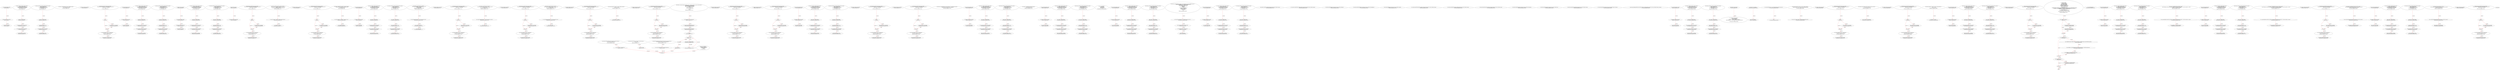 digraph  {
13 [label="2_ bool claimed_TOD40 = false;\n13-new_variable-3-3", method="", type_label=new_variable];
19 [label="3_ address payable owner_TOD40;\n19-new_variable-4-4", method="", type_label=new_variable];
23 [label="4_ uint256 reward_TOD40;\n23-new_variable-5-5", method="", type_label=new_variable];
27 [label="5_ function setReward_TOD40() public payable {\n        require (!claimed_TOD40);\n        require(msg.sender == owner_TOD40);\n        owner_TOD40.transfer(reward_TOD40);\n        reward_TOD40 = msg.value;\n    }\n27-function_definition-6-11", method="setReward_TOD40()", type_label=function_definition];
32 [label="6_ require (!claimed_TOD40);\n32-expression_statement-7-7", method="setReward_TOD40()", type_label=expression_statement];
38 [label="7_ require(msg.sender == owner_TOD40);\n38-expression_statement-8-8", method="setReward_TOD40()", type_label=expression_statement];
47 [label="8_ owner_TOD40.transfer(reward_TOD40);\n47-expression_statement-9-9", method="setReward_TOD40()", type_label=expression_statement];
54 [label="9_ reward_TOD40 = msg.value;\n54-expression_statement-10-10", method="setReward_TOD40()", type_label=expression_statement];
60 [label="11_ function claimReward_TOD40(uint256 submission) public {\n        require (!claimed_TOD40);\n        require(submission < 10);\n        msg.sender.transfer(reward_TOD40);\n        claimed_TOD40 = true;\n    }\n60-function_definition-12-17", method="claimReward_TOD40(uint256 submission)", type_label=function_definition];
68 [label="12_ require (!claimed_TOD40);\n68-expression_statement-13-13", method="claimReward_TOD40(uint256 submission)", type_label=expression_statement];
74 [label="13_ require(submission < 10);\n74-expression_statement-14-14", method="claimReward_TOD40(uint256 submission)", type_label=expression_statement];
81 [label="14_ msg.sender.transfer(reward_TOD40);\n81-expression_statement-15-15", method="claimReward_TOD40(uint256 submission)", type_label=expression_statement];
90 [label="15_ claimed_TOD40 = true;\n90-expression_statement-16-16", method="claimReward_TOD40(uint256 submission)", type_label=expression_statement];
101 [label="18_ function _setMetadata(bytes memory metadata) internal {\n        emit MetadataSet(metadata);\n    }\n101-function_definition-19-21", method="_setMetadata(bytes memory metadata)", type_label=function_definition];
113 [label="21_ address payable winner_TOD11;\n113-new_variable-22-22", method="", type_label=new_variable];
117 [label="22_ function play_TOD11(bytes32 guess) public{\n       if (keccak256(abi.encode(guess)) == keccak256(abi.encode('hello'))) {\n            winner_TOD11 = msg.sender;\n        }\n    }\n117-function_definition-23-27", method="play_TOD11(bytes32 guess)", type_label=function_definition];
125 [label="23_ if\n125-if-24-26", method="play_TOD11(bytes32 guess)", type_label=if];
3157 [label="23_ end_if", method="play_TOD11(bytes32 guess)", type_label=end_if];
147 [label="24_ winner_TOD11 = msg.sender;\n147-expression_statement-25-25", method="play_TOD11(bytes32 guess)", type_label=expression_statement];
153 [label="27_ function getReward_TOD11() payable public{\n       winner_TOD11.transfer(msg.value);\n    }\n153-function_definition-28-30", method="getReward_TOD11()", type_label=function_definition];
158 [label="28_ winner_TOD11.transfer(msg.value);\n158-expression_statement-29-29", method="getReward_TOD11()", type_label=expression_statement];
170 [label="32_ bool claimed_TOD10 = false;\n170-new_variable-33-33", method="", type_label=new_variable];
176 [label="33_ address payable owner_TOD10;\n176-new_variable-34-34", method="", type_label=new_variable];
180 [label="34_ uint256 reward_TOD10;\n180-new_variable-35-35", method="", type_label=new_variable];
184 [label="35_ function setReward_TOD10() public payable {\n        require (!claimed_TOD10);\n        require(msg.sender == owner_TOD10);\n        owner_TOD10.transfer(reward_TOD10);\n        reward_TOD10 = msg.value;\n    }\n184-function_definition-36-41", method="setReward_TOD10()", type_label=function_definition];
189 [label="36_ require (!claimed_TOD10);\n189-expression_statement-37-37", method="setReward_TOD10()", type_label=expression_statement];
195 [label="37_ require(msg.sender == owner_TOD10);\n195-expression_statement-38-38", method="setReward_TOD10()", type_label=expression_statement];
204 [label="38_ owner_TOD10.transfer(reward_TOD10);\n204-expression_statement-39-39", method="setReward_TOD10()", type_label=expression_statement];
211 [label="39_ reward_TOD10 = msg.value;\n211-expression_statement-40-40", method="setReward_TOD10()", type_label=expression_statement];
217 [label="41_ function claimReward_TOD10(uint256 submission) public {\n        require (!claimed_TOD10);\n        require(submission < 10);\n        msg.sender.transfer(reward_TOD10);\n        claimed_TOD10 = true;\n    }\n217-function_definition-42-47", method="claimReward_TOD10(uint256 submission)", type_label=function_definition];
225 [label="42_ require (!claimed_TOD10);\n225-expression_statement-43-43", method="claimReward_TOD10(uint256 submission)", type_label=expression_statement];
231 [label="43_ require(submission < 10);\n231-expression_statement-44-44", method="claimReward_TOD10(uint256 submission)", type_label=expression_statement];
238 [label="44_ msg.sender.transfer(reward_TOD10);\n238-expression_statement-45-45", method="claimReward_TOD10(uint256 submission)", type_label=expression_statement];
247 [label="45_ claimed_TOD10 = true;\n247-expression_statement-46-46", method="claimReward_TOD10(uint256 submission)", type_label=expression_statement];
252 [label="47_ address private _operator;\n252-new_variable-48-48", method="", type_label=new_variable];
257 [label="48_ bool claimed_TOD22 = false;\n257-new_variable-49-49", method="", type_label=new_variable];
263 [label="49_ address payable owner_TOD22;\n263-new_variable-50-50", method="", type_label=new_variable];
267 [label="50_ uint256 reward_TOD22;\n267-new_variable-51-51", method="", type_label=new_variable];
271 [label="51_ function setReward_TOD22() public payable {\n        require (!claimed_TOD22);\n        require(msg.sender == owner_TOD22);\n        owner_TOD22.transfer(reward_TOD22);\n        reward_TOD22 = msg.value;\n    }\n271-function_definition-52-57", method="setReward_TOD22()", type_label=function_definition];
276 [label="52_ require (!claimed_TOD22);\n276-expression_statement-53-53", method="setReward_TOD22()", type_label=expression_statement];
282 [label="53_ require(msg.sender == owner_TOD22);\n282-expression_statement-54-54", method="setReward_TOD22()", type_label=expression_statement];
291 [label="54_ owner_TOD22.transfer(reward_TOD22);\n291-expression_statement-55-55", method="setReward_TOD22()", type_label=expression_statement];
298 [label="55_ reward_TOD22 = msg.value;\n298-expression_statement-56-56", method="setReward_TOD22()", type_label=expression_statement];
304 [label="57_ function claimReward_TOD22(uint256 submission) public {\n        require (!claimed_TOD22);\n        require(submission < 10);\n        msg.sender.transfer(reward_TOD22);\n        claimed_TOD22 = true;\n    }\n304-function_definition-58-63", method="claimReward_TOD22(uint256 submission)", type_label=function_definition];
312 [label="58_ require (!claimed_TOD22);\n312-expression_statement-59-59", method="claimReward_TOD22(uint256 submission)", type_label=expression_statement];
318 [label="59_ require(submission < 10);\n318-expression_statement-60-60", method="claimReward_TOD22(uint256 submission)", type_label=expression_statement];
325 [label="60_ msg.sender.transfer(reward_TOD22);\n325-expression_statement-61-61", method="claimReward_TOD22(uint256 submission)", type_label=expression_statement];
334 [label="61_ claimed_TOD22 = true;\n334-expression_statement-62-62", method="claimReward_TOD22(uint256 submission)", type_label=expression_statement];
339 [label="63_ bool private _status;\n339-new_variable-64-64", method="", type_label=new_variable];
344 [label="64_ address payable winner_TOD33;\n344-new_variable-65-65", method="", type_label=new_variable];
348 [label="65_ function play_TOD33(bytes32 guess) public{\n       if (keccak256(abi.encode(guess)) == keccak256(abi.encode('hello'))) {\n            winner_TOD33 = msg.sender;\n        }\n    }\n348-function_definition-66-70", method="play_TOD33(bytes32 guess)", type_label=function_definition];
356 [label="66_ if\n356-if-67-69", method="play_TOD33(bytes32 guess)", type_label=if];
3388 [label="66_ end_if", method="play_TOD33(bytes32 guess)", type_label=end_if];
378 [label="67_ winner_TOD33 = msg.sender;\n378-expression_statement-68-68", method="play_TOD33(bytes32 guess)", type_label=expression_statement];
384 [label="70_ function getReward_TOD33() payable public{\n       winner_TOD33.transfer(msg.value);\n    }\n384-function_definition-71-73", method="getReward_TOD33()", type_label=function_definition];
389 [label="71_ winner_TOD33.transfer(msg.value);\n389-expression_statement-72-72", method="getReward_TOD33()", type_label=expression_statement];
408 [label="74_ function _setOperator(address operator) internal {\n        require(_operator != operator, \"cannot set same operator\");\n        _operator = operator;\n        emit OperatorUpdated(operator, hasActiveOperator());\n    }\n408-function_definition-75-79", method="_setOperator(address operator)", type_label=function_definition];
416 [label="75_ require(_operator != operator, \"cannot set same operator\");\n416-expression_statement-76-76", method="_setOperator(address operator)", type_label=expression_statement];
426 [label="76_ _operator = operator;\n426-expression_statement-77-77", method="_setOperator(address operator)", type_label=expression_statement];
437 [label="79_ address payable winner_TOD1;\n437-new_variable-80-80", method="", type_label=new_variable];
441 [label="80_ function play_TOD1(bytes32 guess) public{\n       if (keccak256(abi.encode(guess)) == keccak256(abi.encode('hello'))) {\n            winner_TOD1 = msg.sender;\n        }\n    }\n441-function_definition-81-85", method="play_TOD1(bytes32 guess)", type_label=function_definition];
449 [label="81_ if\n449-if-82-84", method="play_TOD1(bytes32 guess)", type_label=if];
3481 [label="81_ end_if", method="play_TOD1(bytes32 guess)", type_label=end_if];
471 [label="82_ winner_TOD1 = msg.sender;\n471-expression_statement-83-83", method="play_TOD1(bytes32 guess)", type_label=expression_statement];
477 [label="85_ function getReward_TOD1() payable public{\n       winner_TOD1.transfer(msg.value);\n    }\n477-function_definition-86-88", method="getReward_TOD1()", type_label=function_definition];
482 [label="86_ winner_TOD1.transfer(msg.value);\n482-expression_statement-87-87", method="getReward_TOD1()", type_label=expression_statement];
491 [label="88_ function _transferOperator(address operator) internal {\n        require(_operator != address(0), \"operator not set\");\n        _setOperator(operator);\n    }\n491-function_definition-89-92", method="_transferOperator(address operator)", type_label=function_definition];
499 [label="89_ require(_operator != address(0), \"operator not set\");\n499-expression_statement-90-90", method="_transferOperator(address operator)", type_label=expression_statement];
511 [label="90_ _setOperator(operator);\n511-expression_statement-91-91", method="_transferOperator(address operator)", type_label=expression_statement];
516 [label="92_ bool claimed_TOD2 = false;\n516-new_variable-93-93", method="", type_label=new_variable];
522 [label="93_ address payable owner_TOD2;\n522-new_variable-94-94", method="", type_label=new_variable];
526 [label="94_ uint256 reward_TOD2;\n526-new_variable-95-95", method="", type_label=new_variable];
530 [label="95_ function setReward_TOD2() public payable {\n        require (!claimed_TOD2);\n        require(msg.sender == owner_TOD2);\n        owner_TOD2.transfer(reward_TOD2);\n        reward_TOD2 = msg.value;\n    }\n530-function_definition-96-101", method="setReward_TOD2()", type_label=function_definition];
535 [label="96_ require (!claimed_TOD2);\n535-expression_statement-97-97", method="setReward_TOD2()", type_label=expression_statement];
541 [label="97_ require(msg.sender == owner_TOD2);\n541-expression_statement-98-98", method="setReward_TOD2()", type_label=expression_statement];
550 [label="98_ owner_TOD2.transfer(reward_TOD2);\n550-expression_statement-99-99", method="setReward_TOD2()", type_label=expression_statement];
557 [label="99_ reward_TOD2 = msg.value;\n557-expression_statement-100-100", method="setReward_TOD2()", type_label=expression_statement];
563 [label="101_ function claimReward_TOD2(uint256 submission) public {\n        require (!claimed_TOD2);\n        require(submission < 10);\n        msg.sender.transfer(reward_TOD2);\n        claimed_TOD2 = true;\n    }\n563-function_definition-102-107", method="claimReward_TOD2(uint256 submission)", type_label=function_definition];
571 [label="102_ require (!claimed_TOD2);\n571-expression_statement-103-103", method="claimReward_TOD2(uint256 submission)", type_label=expression_statement];
577 [label="103_ require(submission < 10);\n577-expression_statement-104-104", method="claimReward_TOD2(uint256 submission)", type_label=expression_statement];
584 [label="104_ msg.sender.transfer(reward_TOD2);\n584-expression_statement-105-105", method="claimReward_TOD2(uint256 submission)", type_label=expression_statement];
593 [label="105_ claimed_TOD2 = true;\n593-expression_statement-106-106", method="claimReward_TOD2(uint256 submission)", type_label=expression_statement];
598 [label="107_ function _renounceOperator() internal {\n        require(hasActiveOperator(), \"only when operator active\");\n        _operator = address(0);\n        _status = false;\n        emit OperatorUpdated(address(0), false);\n    }\n598-function_definition-108-113", method="_renounceOperator()", type_label=function_definition];
602 [label="108_ require(hasActiveOperator(), \"only when operator active\");\n602-expression_statement-109-109", method="_renounceOperator()", type_label=expression_statement];
611 [label="109_ _operator = address(0);\n611-expression_statement-110-110", method="_renounceOperator()", type_label=expression_statement];
617 [label="110_ _status = false;\n617-expression_statement-111-111", method="_renounceOperator()", type_label=expression_statement];
631 [label="113_ address payable winner_TOD17;\n631-new_variable-114-114", method="", type_label=new_variable];
635 [label="114_ function play_TOD17(bytes32 guess) public{\n       if (keccak256(abi.encode(guess)) == keccak256(abi.encode('hello'))) {\n            winner_TOD17 = msg.sender;\n        }\n    }\n635-function_definition-115-119", method="play_TOD17(bytes32 guess)", type_label=function_definition];
643 [label="115_ if\n643-if-116-118", method="play_TOD17(bytes32 guess)", type_label=if];
3675 [label="115_ end_if", method="play_TOD17(bytes32 guess)", type_label=end_if];
665 [label="116_ winner_TOD17 = msg.sender;\n665-expression_statement-117-117", method="play_TOD17(bytes32 guess)", type_label=expression_statement];
671 [label="119_ function getReward_TOD17() payable public{\n       winner_TOD17.transfer(msg.value);\n    }\n671-function_definition-120-122", method="getReward_TOD17()", type_label=function_definition];
676 [label="120_ winner_TOD17.transfer(msg.value);\n676-expression_statement-121-121", method="getReward_TOD17()", type_label=expression_statement];
685 [label="122_ function _activateOperator() internal {\n        require(!hasActiveOperator(), \"only when operator not active\");\n        _status = true;\n        emit OperatorUpdated(_operator, true);\n    }\n685-function_definition-123-127", method="_activateOperator()", type_label=function_definition];
689 [label="123_ require(!hasActiveOperator(), \"only when operator not active\");\n689-expression_statement-124-124", method="_activateOperator()", type_label=expression_statement];
699 [label="124_ _status = true;\n699-expression_statement-125-125", method="_activateOperator()", type_label=expression_statement];
711 [label="127_ address payable winner_TOD37;\n711-new_variable-128-128", method="", type_label=new_variable];
715 [label="128_ function play_TOD37(bytes32 guess) public{\n       if (keccak256(abi.encode(guess)) == keccak256(abi.encode('hello'))) {\n            winner_TOD37 = msg.sender;\n        }\n    }\n715-function_definition-129-133", method="play_TOD37(bytes32 guess)", type_label=function_definition];
723 [label="129_ if\n723-if-130-132", method="play_TOD37(bytes32 guess)", type_label=if];
3755 [label="129_ end_if", method="play_TOD37(bytes32 guess)", type_label=end_if];
745 [label="130_ winner_TOD37 = msg.sender;\n745-expression_statement-131-131", method="play_TOD37(bytes32 guess)", type_label=expression_statement];
751 [label="133_ function getReward_TOD37() payable public{\n       winner_TOD37.transfer(msg.value);\n    }\n751-function_definition-134-136", method="getReward_TOD37()", type_label=function_definition];
756 [label="134_ winner_TOD37.transfer(msg.value);\n756-expression_statement-135-135", method="getReward_TOD37()", type_label=expression_statement];
765 [label="136_ function _deactivateOperator() internal {\n        require(hasActiveOperator(), \"only when operator active\");\n        _status = false;\n        emit OperatorUpdated(_operator, false);\n    }\n765-function_definition-137-141", method="_deactivateOperator()", type_label=function_definition];
769 [label="137_ require(hasActiveOperator(), \"only when operator active\");\n769-expression_statement-138-138", method="_deactivateOperator()", type_label=expression_statement];
778 [label="138_ _status = false;\n778-expression_statement-139-139", method="_deactivateOperator()", type_label=expression_statement];
790 [label="141_ address payable winner_TOD3;\n790-new_variable-142-142", method="", type_label=new_variable];
794 [label="142_ function play_TOD3(bytes32 guess) public{\n       if (keccak256(abi.encode(guess)) == keccak256(abi.encode('hello'))) {\n            winner_TOD3 = msg.sender;\n        }\n    }\n794-function_definition-143-147", method="play_TOD3(bytes32 guess)", type_label=function_definition];
802 [label="143_ if\n802-if-144-146", method="play_TOD3(bytes32 guess)", type_label=if];
3834 [label="143_ end_if", method="play_TOD3(bytes32 guess)", type_label=end_if];
824 [label="144_ winner_TOD3 = msg.sender;\n824-expression_statement-145-145", method="play_TOD3(bytes32 guess)", type_label=expression_statement];
830 [label="147_ function getReward_TOD3() payable public{\n       winner_TOD3.transfer(msg.value);\n    }\n830-function_definition-148-150", method="getReward_TOD3()", type_label=function_definition];
835 [label="148_ winner_TOD3.transfer(msg.value);\n835-expression_statement-149-149", method="getReward_TOD3()", type_label=expression_statement];
844 [label="150_ function getOperator() public view returns (address operator) {\n        operator = _operator;\n    }\n844-function_definition-151-153", method="getOperator()", type_label=function_definition];
854 [label="151_ operator = _operator;\n854-expression_statement-152-152", method="getOperator()", type_label=expression_statement];
858 [label="153_ address payable winner_TOD9;\n858-new_variable-154-154", method="", type_label=new_variable];
862 [label="154_ function play_TOD9(bytes32 guess) public{\n       if (keccak256(abi.encode(guess)) == keccak256(abi.encode('hello'))) {\n            winner_TOD9 = msg.sender;\n        }\n    }\n862-function_definition-155-159", method="play_TOD9(bytes32 guess)", type_label=function_definition];
870 [label="155_ if\n870-if-156-158", method="play_TOD9(bytes32 guess)", type_label=if];
3902 [label="155_ end_if", method="play_TOD9(bytes32 guess)", type_label=end_if];
892 [label="156_ winner_TOD9 = msg.sender;\n892-expression_statement-157-157", method="play_TOD9(bytes32 guess)", type_label=expression_statement];
898 [label="159_ function getReward_TOD9() payable public{\n       winner_TOD9.transfer(msg.value);\n    }\n898-function_definition-160-162", method="getReward_TOD9()", type_label=function_definition];
903 [label="160_ winner_TOD9.transfer(msg.value);\n903-expression_statement-161-161", method="getReward_TOD9()", type_label=expression_statement];
912 [label="162_ function isOperator(address caller) public view returns (bool ok) {\n        return (caller == getOperator());\n    }\n912-function_definition-163-165", method="isOperator(address caller)", type_label=function_definition];
926 [label="163_ return (caller == getOperator());\n926-return-164-164", method="isOperator(address caller)", type_label=return];
932 [label="165_ address payable winner_TOD25;\n932-new_variable-166-166", method="", type_label=new_variable];
936 [label="166_ function play_TOD25(bytes32 guess) public{\n       if (keccak256(abi.encode(guess)) == keccak256(abi.encode('hello'))) {\n            winner_TOD25 = msg.sender;\n        }\n    }\n936-function_definition-167-171", method="play_TOD25(bytes32 guess)", type_label=function_definition];
944 [label="167_ if\n944-if-168-170", method="play_TOD25(bytes32 guess)", type_label=if];
3976 [label="167_ end_if", method="play_TOD25(bytes32 guess)", type_label=end_if];
966 [label="168_ winner_TOD25 = msg.sender;\n966-expression_statement-169-169", method="play_TOD25(bytes32 guess)", type_label=expression_statement];
972 [label="171_ function getReward_TOD25() payable public{\n       winner_TOD25.transfer(msg.value);\n    }\n972-function_definition-172-174", method="getReward_TOD25()", type_label=function_definition];
977 [label="172_ winner_TOD25.transfer(msg.value);\n977-expression_statement-173-173", method="getReward_TOD25()", type_label=expression_statement];
986 [label="174_ function hasActiveOperator() public view returns (bool ok) {\n        return _status;\n    }\n986-function_definition-175-177", method="hasActiveOperator()", type_label=function_definition];
996 [label="175_ return _status;\n996-return-176-176", method="hasActiveOperator()", type_label=return];
998 [label="177_ address payable winner_TOD19;\n998-new_variable-178-178", method="", type_label=new_variable];
1002 [label="178_ function play_TOD19(bytes32 guess) public{\n       if (keccak256(abi.encode(guess)) == keccak256(abi.encode('hello'))) {\n            winner_TOD19 = msg.sender;\n        }\n    }\n1002-function_definition-179-183", method="play_TOD19(bytes32 guess)", type_label=function_definition];
1010 [label="179_ if\n1010-if-180-182", method="play_TOD19(bytes32 guess)", type_label=if];
4042 [label="179_ end_if", method="play_TOD19(bytes32 guess)", type_label=end_if];
1032 [label="180_ winner_TOD19 = msg.sender;\n1032-expression_statement-181-181", method="play_TOD19(bytes32 guess)", type_label=expression_statement];
1038 [label="183_ function getReward_TOD19() payable public{\n       winner_TOD19.transfer(msg.value);\n    }\n1038-function_definition-184-186", method="getReward_TOD19()", type_label=function_definition];
1043 [label="184_ winner_TOD19.transfer(msg.value);\n1043-expression_statement-185-185", method="getReward_TOD19()", type_label=expression_statement];
1052 [label="186_ function isActiveOperator(address caller) public view returns (bool ok) {\n        return (isOperator(caller) && hasActiveOperator());\n    }\n1052-function_definition-187-189", method="isActiveOperator(address caller)", type_label=function_definition];
1066 [label="187_ return (isOperator(caller) && hasActiveOperator());\n1066-return-188-188", method="isActiveOperator(address caller)", type_label=return];
1075 [label="189_ bool claimed_TOD26 = false;\n1075-new_variable-190-190", method="", type_label=new_variable];
1081 [label="190_ address payable owner_TOD26;\n1081-new_variable-191-191", method="", type_label=new_variable];
1085 [label="191_ uint256 reward_TOD26;\n1085-new_variable-192-192", method="", type_label=new_variable];
1089 [label="192_ function setReward_TOD26() public payable {\n        require (!claimed_TOD26);\n        require(msg.sender == owner_TOD26);\n        owner_TOD26.transfer(reward_TOD26);\n        reward_TOD26 = msg.value;\n    }\n1089-function_definition-193-198", method="setReward_TOD26()", type_label=function_definition];
1094 [label="193_ require (!claimed_TOD26);\n1094-expression_statement-194-194", method="setReward_TOD26()", type_label=expression_statement];
1100 [label="194_ require(msg.sender == owner_TOD26);\n1100-expression_statement-195-195", method="setReward_TOD26()", type_label=expression_statement];
1109 [label="195_ owner_TOD26.transfer(reward_TOD26);\n1109-expression_statement-196-196", method="setReward_TOD26()", type_label=expression_statement];
1116 [label="196_ reward_TOD26 = msg.value;\n1116-expression_statement-197-197", method="setReward_TOD26()", type_label=expression_statement];
1122 [label="198_ function claimReward_TOD26(uint256 submission) public {\n        require (!claimed_TOD26);\n        require(submission < 10);\n        msg.sender.transfer(reward_TOD26);\n        claimed_TOD26 = true;\n    }\n1122-function_definition-199-204", method="claimReward_TOD26(uint256 submission)", type_label=function_definition];
1130 [label="199_ require (!claimed_TOD26);\n1130-expression_statement-200-200", method="claimReward_TOD26(uint256 submission)", type_label=expression_statement];
1136 [label="200_ require(submission < 10);\n1136-expression_statement-201-201", method="claimReward_TOD26(uint256 submission)", type_label=expression_statement];
1143 [label="201_ msg.sender.transfer(reward_TOD26);\n1143-expression_statement-202-202", method="claimReward_TOD26(uint256 submission)", type_label=expression_statement];
1152 [label="202_ claimed_TOD26 = true;\n1152-expression_statement-203-203", method="claimReward_TOD26(uint256 submission)", type_label=expression_statement];
1160 [label="206_ address payable winner_TOD27;\n1160-new_variable-207-207", method="", type_label=new_variable];
1164 [label="207_ function play_TOD27(bytes32 guess) public{\n       if (keccak256(abi.encode(guess)) == keccak256(abi.encode('hello'))) {\n            winner_TOD27 = msg.sender;\n        }\n    }\n1164-function_definition-208-212", method="play_TOD27(bytes32 guess)", type_label=function_definition];
1172 [label="208_ if\n1172-if-209-211", method="play_TOD27(bytes32 guess)", type_label=if];
4204 [label="208_ end_if", method="play_TOD27(bytes32 guess)", type_label=end_if];
1194 [label="209_ winner_TOD27 = msg.sender;\n1194-expression_statement-210-210", method="play_TOD27(bytes32 guess)", type_label=expression_statement];
1200 [label="212_ function getReward_TOD27() payable public{\n       winner_TOD27.transfer(msg.value);\n    }\n1200-function_definition-213-215", method="getReward_TOD27()", type_label=function_definition];
1205 [label="213_ winner_TOD27.transfer(msg.value);\n1205-expression_statement-214-214", method="getReward_TOD27()", type_label=expression_statement];
1224 [label="216_ address payable winner_TOD31;\n1224-new_variable-217-217", method="", type_label=new_variable];
1228 [label="217_ function play_TOD31(bytes32 guess) public{\n       if (keccak256(abi.encode(guess)) == keccak256(abi.encode('hello'))) {\n            winner_TOD31 = msg.sender;\n        }\n    }\n1228-function_definition-218-222", method="play_TOD31(bytes32 guess)", type_label=function_definition];
1236 [label="218_ if\n1236-if-219-221", method="play_TOD31(bytes32 guess)", type_label=if];
4268 [label="218_ end_if", method="play_TOD31(bytes32 guess)", type_label=end_if];
1258 [label="219_ winner_TOD31 = msg.sender;\n1258-expression_statement-220-220", method="play_TOD31(bytes32 guess)", type_label=expression_statement];
1264 [label="222_ function getReward_TOD31() payable public{\n       winner_TOD31.transfer(msg.value);\n    }\n1264-function_definition-223-225", method="getReward_TOD31()", type_label=function_definition];
1269 [label="223_ winner_TOD31.transfer(msg.value);\n1269-expression_statement-224-224", method="getReward_TOD31()", type_label=expression_statement];
1284 [label="226_ function _setMultiHashFormat(uint8 hashFunction, uint8 digestSize) internal {\n        emit HashFormatSet(hashFunction, digestSize);\n    }\n1284-function_definition-227-229", method="_setMultiHashFormat(uint8 hashFunction,uint8 digestSize)", type_label=function_definition];
1302 [label="229_ bool claimed_TOD20 = false;\n1302-new_variable-230-230", method="", type_label=new_variable];
1308 [label="230_ address payable owner_TOD20;\n1308-new_variable-231-231", method="", type_label=new_variable];
1312 [label="231_ uint256 reward_TOD20;\n1312-new_variable-232-232", method="", type_label=new_variable];
1316 [label="232_ function setReward_TOD20() public payable {\n        require (!claimed_TOD20);\n        require(msg.sender == owner_TOD20);\n        owner_TOD20.transfer(reward_TOD20);\n        reward_TOD20 = msg.value;\n    }\n1316-function_definition-233-238", method="setReward_TOD20()", type_label=function_definition];
1321 [label="233_ require (!claimed_TOD20);\n1321-expression_statement-234-234", method="setReward_TOD20()", type_label=expression_statement];
1327 [label="234_ require(msg.sender == owner_TOD20);\n1327-expression_statement-235-235", method="setReward_TOD20()", type_label=expression_statement];
1336 [label="235_ owner_TOD20.transfer(reward_TOD20);\n1336-expression_statement-236-236", method="setReward_TOD20()", type_label=expression_statement];
1343 [label="236_ reward_TOD20 = msg.value;\n1343-expression_statement-237-237", method="setReward_TOD20()", type_label=expression_statement];
1349 [label="238_ function claimReward_TOD20(uint256 submission) public {\n        require (!claimed_TOD20);\n        require(submission < 10);\n        msg.sender.transfer(reward_TOD20);\n        claimed_TOD20 = true;\n    }\n1349-function_definition-239-244", method="claimReward_TOD20(uint256 submission)", type_label=function_definition];
1357 [label="239_ require (!claimed_TOD20);\n1357-expression_statement-240-240", method="claimReward_TOD20(uint256 submission)", type_label=expression_statement];
1363 [label="240_ require(submission < 10);\n1363-expression_statement-241-241", method="claimReward_TOD20(uint256 submission)", type_label=expression_statement];
1370 [label="241_ msg.sender.transfer(reward_TOD20);\n1370-expression_statement-242-242", method="claimReward_TOD20(uint256 submission)", type_label=expression_statement];
1379 [label="242_ claimed_TOD20 = true;\n1379-expression_statement-243-243", method="claimReward_TOD20(uint256 submission)", type_label=expression_statement];
1384 [label="244_ function _submitHash(bytes32 hash) internal {\n        emit HashSubmitted(hash);\n    }\n1384-function_definition-245-247", method="_submitHash(bytes32 hash)", type_label=function_definition];
1396 [label="247_ bool claimed_TOD32 = false;\n1396-new_variable-248-248", method="", type_label=new_variable];
1402 [label="248_ address payable owner_TOD32;\n1402-new_variable-249-249", method="", type_label=new_variable];
1406 [label="249_ uint256 reward_TOD32;\n1406-new_variable-250-250", method="", type_label=new_variable];
1410 [label="250_ function setReward_TOD32() public payable {\n        require (!claimed_TOD32);\n        require(msg.sender == owner_TOD32);\n        owner_TOD32.transfer(reward_TOD32);\n        reward_TOD32 = msg.value;\n    }\n1410-function_definition-251-256", method="setReward_TOD32()", type_label=function_definition];
1415 [label="251_ require (!claimed_TOD32);\n1415-expression_statement-252-252", method="setReward_TOD32()", type_label=expression_statement];
1421 [label="252_ require(msg.sender == owner_TOD32);\n1421-expression_statement-253-253", method="setReward_TOD32()", type_label=expression_statement];
1430 [label="253_ owner_TOD32.transfer(reward_TOD32);\n1430-expression_statement-254-254", method="setReward_TOD32()", type_label=expression_statement];
1437 [label="254_ reward_TOD32 = msg.value;\n1437-expression_statement-255-255", method="setReward_TOD32()", type_label=expression_statement];
1443 [label="256_ function claimReward_TOD32(uint256 submission) public {\n        require (!claimed_TOD32);\n        require(submission < 10);\n        msg.sender.transfer(reward_TOD32);\n        claimed_TOD32 = true;\n    }\n1443-function_definition-257-262", method="claimReward_TOD32(uint256 submission)", type_label=function_definition];
1451 [label="257_ require (!claimed_TOD32);\n1451-expression_statement-258-258", method="claimReward_TOD32(uint256 submission)", type_label=expression_statement];
1457 [label="258_ require(submission < 10);\n1457-expression_statement-259-259", method="claimReward_TOD32(uint256 submission)", type_label=expression_statement];
1464 [label="259_ msg.sender.transfer(reward_TOD32);\n1464-expression_statement-260-260", method="claimReward_TOD32(uint256 submission)", type_label=expression_statement];
1473 [label="260_ claimed_TOD32 = true;\n1473-expression_statement-261-261", method="claimReward_TOD32(uint256 submission)", type_label=expression_statement];
1481 [label="264_ struct MultiHash {\n        bytes32 hash;\n        uint8 hashFunction;\n        uint8 digestSize;\n    }\n1481-expression_statement-265-269", method="MultiHash()", type_label=expression_statement];
1495 [label="269_ function _combineMultiHash(MultiHash memory multihash) internal pure returns (bytes memory) {\n        bytes memory out = new bytes(34);\n        out[0] = byte(multihash.hashFunction);\n        out[1] = byte(multihash.digestSize);\n        uint8 i;\n        for (i = 0; i < 32; i++) {\n          out[i+2] = multihash.hash[i];\n        }\n        return out;\n    }\n1495-function_definition-270-279", method="_combineMultiHash(MultiHash memory multihash)", type_label=function_definition];
1509 [label="270_ bytes memory out = new bytes(34);\n1509-new_variable-271-271", method="_combineMultiHash(MultiHash memory multihash)", type_label=new_variable];
1520 [label="271_ out[0] = byte(multihash.hashFunction);\n1520-expression_statement-272-272", method="_combineMultiHash(MultiHash memory multihash)", type_label=expression_statement];
1530 [label="272_ out[1] = byte(multihash.digestSize);\n1530-expression_statement-273-273", method="_combineMultiHash(MultiHash memory multihash)", type_label=expression_statement];
1540 [label="273_ uint8 i;\n1540-new_variable-274-274", method="_combineMultiHash(MultiHash memory multihash)", type_label=new_variable];
1545 [label="274_ for(i < 32;;i++)\n1545-for-275-277", method="_combineMultiHash(MultiHash memory multihash)", type_label=for];
4577 [label="274_ end_loop", method="_combineMultiHash(MultiHash memory multihash)", type_label=end_loop];
1554 [label="274_ i++\n1554-expression_statement-275-275", method="_combineMultiHash(MultiHash memory multihash)", type_label=expression_statement];
1557 [label="275_ out[i+2] = multihash.hash[i];\n1557-expression_statement-276-276", method="_combineMultiHash(MultiHash memory multihash)", type_label=expression_statement];
1569 [label="277_ return out;\n1569-return-278-278", method="_combineMultiHash(MultiHash memory multihash)", type_label=return];
1571 [label="279_ bool claimed_TOD38 = false;\n1571-new_variable-280-280", method="", type_label=new_variable];
1577 [label="280_ address payable owner_TOD38;\n1577-new_variable-281-281", method="", type_label=new_variable];
1581 [label="281_ uint256 reward_TOD38;\n1581-new_variable-282-282", method="", type_label=new_variable];
1585 [label="282_ function setReward_TOD38() public payable {\n        require (!claimed_TOD38);\n        require(msg.sender == owner_TOD38);\n        owner_TOD38.transfer(reward_TOD38);\n        reward_TOD38 = msg.value;\n    }\n1585-function_definition-283-288", method="setReward_TOD38()", type_label=function_definition];
1590 [label="283_ require (!claimed_TOD38);\n1590-expression_statement-284-284", method="setReward_TOD38()", type_label=expression_statement];
1596 [label="284_ require(msg.sender == owner_TOD38);\n1596-expression_statement-285-285", method="setReward_TOD38()", type_label=expression_statement];
1605 [label="285_ owner_TOD38.transfer(reward_TOD38);\n1605-expression_statement-286-286", method="setReward_TOD38()", type_label=expression_statement];
1612 [label="286_ reward_TOD38 = msg.value;\n1612-expression_statement-287-287", method="setReward_TOD38()", type_label=expression_statement];
1618 [label="288_ function claimReward_TOD38(uint256 submission) public {\n        require (!claimed_TOD38);\n        require(submission < 10);\n        msg.sender.transfer(reward_TOD38);\n        claimed_TOD38 = true;\n    }\n1618-function_definition-289-294", method="claimReward_TOD38(uint256 submission)", type_label=function_definition];
1626 [label="289_ require (!claimed_TOD38);\n1626-expression_statement-290-290", method="claimReward_TOD38(uint256 submission)", type_label=expression_statement];
1632 [label="290_ require(submission < 10);\n1632-expression_statement-291-291", method="claimReward_TOD38(uint256 submission)", type_label=expression_statement];
1639 [label="291_ msg.sender.transfer(reward_TOD38);\n1639-expression_statement-292-292", method="claimReward_TOD38(uint256 submission)", type_label=expression_statement];
1648 [label="292_ claimed_TOD38 = true;\n1648-expression_statement-293-293", method="claimReward_TOD38(uint256 submission)", type_label=expression_statement];
1653 [label="294_ function _splitMultiHash(bytes memory source) internal pure returns (MultiHash memory) {\n        require(source.length == 34, \"length of source must be 34\");\n        uint8 hashFunction = uint8(source[0]);\n        uint8 digestSize = uint8(source[1]);\n        bytes32 hash;\n        assembly {\n          hash := mload(add(source, 34))\n        }\n        return (MultiHash({\n          hashFunction: hashFunction,\n          digestSize: digestSize,\n          hash: hash\n        }));\n    }\n1653-function_definition-295-308", method="_splitMultiHash(bytes memory source)", type_label=function_definition];
1667 [label="295_ require(source.length == 34, \"length of source must be 34\");\n1667-expression_statement-296-296", method="_splitMultiHash(bytes memory source)", type_label=expression_statement];
1679 [label="296_ uint8 hashFunction = uint8(source[0]);\n1679-new_variable-297-297", method="_splitMultiHash(bytes memory source)", type_label=new_variable];
1689 [label="297_ uint8 digestSize = uint8(source[1]);\n1689-new_variable-298-298", method="_splitMultiHash(bytes memory source)", type_label=new_variable];
1699 [label="298_ bytes32 hash;\n1699-new_variable-299-299", method="_splitMultiHash(bytes memory source)", type_label=new_variable];
1717 [label="302_ return (MultiHash({\n          hashFunction: hashFunction,\n          digestSize: digestSize,\n          hash: hash\n        }));\n1717-return-303-307", method="_splitMultiHash(bytes memory source)", type_label=return];
1731 [label="308_ bool claimed_TOD4 = false;\n1731-new_variable-309-309", method="", type_label=new_variable];
1737 [label="309_ address payable owner_TOD4;\n1737-new_variable-310-310", method="", type_label=new_variable];
1741 [label="310_ uint256 reward_TOD4;\n1741-new_variable-311-311", method="", type_label=new_variable];
1745 [label="311_ function setReward_TOD4() public payable {\n        require (!claimed_TOD4);\n        require(msg.sender == owner_TOD4);\n        owner_TOD4.transfer(reward_TOD4);\n        reward_TOD4 = msg.value;\n    }\n1745-function_definition-312-317", method="setReward_TOD4()", type_label=function_definition];
1750 [label="312_ require (!claimed_TOD4);\n1750-expression_statement-313-313", method="setReward_TOD4()", type_label=expression_statement];
1756 [label="313_ require(msg.sender == owner_TOD4);\n1756-expression_statement-314-314", method="setReward_TOD4()", type_label=expression_statement];
1765 [label="314_ owner_TOD4.transfer(reward_TOD4);\n1765-expression_statement-315-315", method="setReward_TOD4()", type_label=expression_statement];
1772 [label="315_ reward_TOD4 = msg.value;\n1772-expression_statement-316-316", method="setReward_TOD4()", type_label=expression_statement];
1778 [label="317_ function claimReward_TOD4(uint256 submission) public {\n        require (!claimed_TOD4);\n        require(submission < 10);\n        msg.sender.transfer(reward_TOD4);\n        claimed_TOD4 = true;\n    }\n1778-function_definition-318-323", method="claimReward_TOD4(uint256 submission)", type_label=function_definition];
1786 [label="318_ require (!claimed_TOD4);\n1786-expression_statement-319-319", method="claimReward_TOD4(uint256 submission)", type_label=expression_statement];
1792 [label="319_ require(submission < 10);\n1792-expression_statement-320-320", method="claimReward_TOD4(uint256 submission)", type_label=expression_statement];
1799 [label="320_ msg.sender.transfer(reward_TOD4);\n1799-expression_statement-321-321", method="claimReward_TOD4(uint256 submission)", type_label=expression_statement];
1808 [label="321_ claimed_TOD4 = true;\n1808-expression_statement-322-322", method="claimReward_TOD4(uint256 submission)", type_label=expression_statement];
1834 [label="326_ function create(bytes calldata initData) external returns (address instance);\n1834-function_definition-327-327", method="create(bytes calldata initData)", type_label=function_definition];
1846 [label="327_ function createSalty(bytes calldata initData, bytes32 salt) external returns (address instance);\n1846-function_definition-328-328", method="createSalty(bytes calldata initData,bytes32 salt)", type_label=function_definition];
1862 [label="328_ function getInitSelector() external view returns (bytes4 initSelector);\n1862-function_definition-329-329", method="getInitSelector()", type_label=function_definition];
1871 [label="329_ function getInstanceRegistry() external view returns (address instanceRegistry);\n1871-function_definition-330-330", method="getInstanceRegistry()", type_label=function_definition];
1880 [label="330_ function getTemplate() external view returns (address template);\n1880-function_definition-331-331", method="getTemplate()", type_label=function_definition];
1889 [label="331_ function getSaltyInstance(bytes calldata, bytes32 salt) external view returns (address instance);\n1889-function_definition-332-332", method="getSaltyInstance(bytes calldata,bytes32 salt)", type_label=function_definition];
1905 [label="332_ function getNextInstance(bytes calldata) external view returns (address instance);\n1905-function_definition-333-333", method="getNextInstance(bytes calldata)", type_label=function_definition];
1917 [label="333_ function getInstanceCreator(address instance) external view returns (address creator);\n1917-function_definition-334-334", method="getInstanceCreator(address instance)", type_label=function_definition];
1930 [label="334_ function getInstanceType() external view returns (bytes4 instanceType);\n1930-function_definition-335-335", method="getInstanceType()", type_label=function_definition];
1939 [label="335_ function getInstanceCount() external view returns (uint256 count);\n1939-function_definition-336-336", method="getInstanceCount()", type_label=function_definition];
1948 [label="336_ function getInstance(uint256 index) external view returns (address instance);\n1948-function_definition-337-337", method="getInstance(uint256 index)", type_label=function_definition];
1961 [label="337_ function getInstances() external view returns (address[] memory instances);\n1961-function_definition-338-338", method="getInstances()", type_label=function_definition];
1971 [label="338_ function getPaginatedInstances(uint256 startIndex, uint256 endIndex) external view returns (address[] memory instances);\n1971-function_definition-339-339", method="getPaginatedInstances(uint256 startIndex,uint256 endIndex)", type_label=function_definition];
1992 [label="341_ bool claimed_TOD12 = false;\n1992-new_variable-342-342", method="", type_label=new_variable];
1998 [label="342_ address payable owner_TOD12;\n1998-new_variable-343-343", method="", type_label=new_variable];
2002 [label="343_ uint256 reward_TOD12;\n2002-new_variable-344-344", method="", type_label=new_variable];
2006 [label="344_ function setReward_TOD12() public payable {\n        require (!claimed_TOD12);\n        require(msg.sender == owner_TOD12);\n        owner_TOD12.transfer(reward_TOD12);\n        reward_TOD12 = msg.value;\n    }\n2006-function_definition-345-350", method="setReward_TOD12()", type_label=function_definition];
2011 [label="345_ require (!claimed_TOD12);\n2011-expression_statement-346-346", method="setReward_TOD12()", type_label=expression_statement];
2017 [label="346_ require(msg.sender == owner_TOD12);\n2017-expression_statement-347-347", method="setReward_TOD12()", type_label=expression_statement];
2026 [label="347_ owner_TOD12.transfer(reward_TOD12);\n2026-expression_statement-348-348", method="setReward_TOD12()", type_label=expression_statement];
2033 [label="348_ reward_TOD12 = msg.value;\n2033-expression_statement-349-349", method="setReward_TOD12()", type_label=expression_statement];
2039 [label="350_ function claimReward_TOD12(uint256 submission) public {\n        require (!claimed_TOD12);\n        require(submission < 10);\n        msg.sender.transfer(reward_TOD12);\n        claimed_TOD12 = true;\n    }\n2039-function_definition-351-356", method="claimReward_TOD12(uint256 submission)", type_label=function_definition];
2047 [label="351_ require (!claimed_TOD12);\n2047-expression_statement-352-352", method="claimReward_TOD12(uint256 submission)", type_label=expression_statement];
2053 [label="352_ require(submission < 10);\n2053-expression_statement-353-353", method="claimReward_TOD12(uint256 submission)", type_label=expression_statement];
2060 [label="353_ msg.sender.transfer(reward_TOD12);\n2060-expression_statement-354-354", method="claimReward_TOD12(uint256 submission)", type_label=expression_statement];
2069 [label="354_ claimed_TOD12 = true;\n2069-expression_statement-355-355", method="claimReward_TOD12(uint256 submission)", type_label=expression_statement];
2074 [label="356_ address private _factory;\n2074-new_variable-357-357", method="", type_label=new_variable];
2079 [label="357_ modifier initializeTemplate() {\n        _factory = msg.sender;\n        uint32 codeSize;\n        assembly { codeSize := extcodesize(address) }\n        require(codeSize == 0, \"must be called within contract constructor\");\n        _;\n    }\n2079-expression_statement-358-364", method="", type_label=expression_statement];
2082 [label="358_ _factory = msg.sender;\n2082-expression_statement-359-359", method="", type_label=expression_statement];
2088 [label="359_ uint32 codeSize;\n2088-new_variable-360-360", method="", type_label=new_variable];
2102 [label="361_ require(codeSize == 0, \"must be called within contract constructor\");\n2102-expression_statement-362-362", method="", type_label=expression_statement];
2112 [label="362_ _;\n2112-expression_statement-363-363", method="", type_label=expression_statement];
2114 [label="364_ function getCreator() public view returns (address creator) {\n        creator = iFactory(_factory).getInstanceCreator(address(this));\n    }\n2114-function_definition-365-367", method="getCreator()", type_label=function_definition];
2124 [label="365_ creator = iFactory(_factory).getInstanceCreator(address(this));\n2124-expression_statement-366-366", method="getCreator()", type_label=expression_statement];
2138 [label="367_ address payable winner_TOD7;\n2138-new_variable-368-368", method="", type_label=new_variable];
2142 [label="368_ function play_TOD7(bytes32 guess) public{\n       if (keccak256(abi.encode(guess)) == keccak256(abi.encode('hello'))) {\n            winner_TOD7 = msg.sender;\n        }\n    }\n2142-function_definition-369-373", method="play_TOD7(bytes32 guess)", type_label=function_definition];
2150 [label="369_ if\n2150-if-370-372", method="play_TOD7(bytes32 guess)", type_label=if];
5182 [label="369_ end_if", method="play_TOD7(bytes32 guess)", type_label=end_if];
2172 [label="370_ winner_TOD7 = msg.sender;\n2172-expression_statement-371-371", method="play_TOD7(bytes32 guess)", type_label=expression_statement];
2178 [label="373_ function getReward_TOD7() payable public{\n       winner_TOD7.transfer(msg.value);\n    }\n2178-function_definition-374-376", method="getReward_TOD7()", type_label=function_definition];
2183 [label="374_ winner_TOD7.transfer(msg.value);\n2183-expression_statement-375-375", method="getReward_TOD7()", type_label=expression_statement];
2192 [label="376_ function isCreator(address caller) public view returns (bool ok) {\n        ok = (caller == getCreator());\n    }\n2192-function_definition-377-379", method="isCreator(address caller)", type_label=function_definition];
2206 [label="377_ ok = (caller == getCreator());\n2206-expression_statement-378-378", method="isCreator(address caller)", type_label=expression_statement];
2214 [label="379_ address payable winner_TOD23;\n2214-new_variable-380-380", method="", type_label=new_variable];
2218 [label="380_ function play_TOD23(bytes32 guess) public{\n       if (keccak256(abi.encode(guess)) == keccak256(abi.encode('hello'))) {\n            winner_TOD23 = msg.sender;\n        }\n    }\n2218-function_definition-381-385", method="play_TOD23(bytes32 guess)", type_label=function_definition];
2226 [label="381_ if\n2226-if-382-384", method="play_TOD23(bytes32 guess)", type_label=if];
5258 [label="381_ end_if", method="play_TOD23(bytes32 guess)", type_label=end_if];
2248 [label="382_ winner_TOD23 = msg.sender;\n2248-expression_statement-383-383", method="play_TOD23(bytes32 guess)", type_label=expression_statement];
2254 [label="385_ function getReward_TOD23() payable public{\n       winner_TOD23.transfer(msg.value);\n    }\n2254-function_definition-386-388", method="getReward_TOD23()", type_label=function_definition];
2259 [label="386_ winner_TOD23.transfer(msg.value);\n2259-expression_statement-387-387", method="getReward_TOD23()", type_label=expression_statement];
2268 [label="388_ function getFactory() public view returns (address factory) {\n        factory = _factory;\n    }\n2268-function_definition-389-391", method="getFactory()", type_label=function_definition];
2278 [label="389_ factory = _factory;\n2278-expression_statement-390-390", method="getFactory()", type_label=expression_statement];
2282 [label="391_ bool claimed_TOD14 = false;\n2282-new_variable-392-392", method="", type_label=new_variable];
2288 [label="392_ address payable owner_TOD14;\n2288-new_variable-393-393", method="", type_label=new_variable];
2292 [label="393_ uint256 reward_TOD14;\n2292-new_variable-394-394", method="", type_label=new_variable];
2296 [label="394_ function setReward_TOD14() public payable {\n        require (!claimed_TOD14);\n        require(msg.sender == owner_TOD14);\n        owner_TOD14.transfer(reward_TOD14);\n        reward_TOD14 = msg.value;\n    }\n2296-function_definition-395-400", method="setReward_TOD14()", type_label=function_definition];
2301 [label="395_ require (!claimed_TOD14);\n2301-expression_statement-396-396", method="setReward_TOD14()", type_label=expression_statement];
2307 [label="396_ require(msg.sender == owner_TOD14);\n2307-expression_statement-397-397", method="setReward_TOD14()", type_label=expression_statement];
2316 [label="397_ owner_TOD14.transfer(reward_TOD14);\n2316-expression_statement-398-398", method="setReward_TOD14()", type_label=expression_statement];
2323 [label="398_ reward_TOD14 = msg.value;\n2323-expression_statement-399-399", method="setReward_TOD14()", type_label=expression_statement];
2329 [label="400_ function claimReward_TOD14(uint256 submission) public {\n        require (!claimed_TOD14);\n        require(submission < 10);\n        msg.sender.transfer(reward_TOD14);\n        claimed_TOD14 = true;\n    }\n2329-function_definition-401-406", method="claimReward_TOD14(uint256 submission)", type_label=function_definition];
2337 [label="401_ require (!claimed_TOD14);\n2337-expression_statement-402-402", method="claimReward_TOD14(uint256 submission)", type_label=expression_statement];
2343 [label="402_ require(submission < 10);\n2343-expression_statement-403-403", method="claimReward_TOD14(uint256 submission)", type_label=expression_statement];
2350 [label="403_ msg.sender.transfer(reward_TOD14);\n2350-expression_statement-404-404", method="claimReward_TOD14(uint256 submission)", type_label=expression_statement];
2359 [label="404_ claimed_TOD14 = true;\n2359-expression_statement-405-405", method="claimReward_TOD14(uint256 submission)", type_label=expression_statement];
2382 [label="408_ address payable winner_TOD13;\n2382-new_variable-409-409", method="", type_label=new_variable];
2386 [label="409_ function play_TOD13(bytes32 guess) public{\n       if (keccak256(abi.encode(guess)) == keccak256(abi.encode('hello'))) {\n            winner_TOD13 = msg.sender;\n        }\n    }\n2386-function_definition-410-414", method="play_TOD13(bytes32 guess)", type_label=function_definition];
2394 [label="410_ if\n2394-if-411-413", method="play_TOD13(bytes32 guess)", type_label=if];
5426 [label="410_ end_if", method="play_TOD13(bytes32 guess)", type_label=end_if];
2416 [label="411_ winner_TOD13 = msg.sender;\n2416-expression_statement-412-412", method="play_TOD13(bytes32 guess)", type_label=expression_statement];
2422 [label="414_ function getReward_TOD13() payable public{\n       winner_TOD13.transfer(msg.value);\n    }\n2422-function_definition-415-417", method="getReward_TOD13()", type_label=function_definition];
2427 [label="415_ winner_TOD13.transfer(msg.value);\n2427-expression_statement-416-416", method="getReward_TOD13()", type_label=expression_statement];
2450 [label="418_ function initialize(\n        address operator,\n        bytes memory multihash,\n        bytes memory metadata\n    ) public initializeTemplate() {\n        if (operator != address(0)) {\n            Operated._setOperator(operator);\n            Operated._activateOperator();\n        }\n        if (multihash.length != 0) {\n            MultiHashWrapper.MultiHash memory multihashObj = MultiHashWrapper._splitMultiHash(multihash);\n            ProofHashes._setMultiHashFormat(multihashObj.hashFunction, multihashObj.digestSize);\n            ProofHashes._submitHash(multihashObj.hash);\n        }\n        if (metadata.length != 0) {\n            EventMetadata._setMetadata(metadata);\n        }\n        emit Initialized(operator, multihash, metadata);\n    }\n2450-function_definition-419-437", method="initialize(address operator,bytes memory multihash,bytes memory metadata)", type_label=function_definition];
2465 [label="422_ initializeTemplate()\n2465-expression_statement-423-423", method="initialize(address operator,bytes memory multihash,bytes memory metadata)", type_label=expression_statement];
2468 [label="423_ if_operator != address(0)\n2468-if-424-427", method="initialize(address operator,bytes memory multihash,bytes memory metadata)", type_label=if];
5500 [label="423_ end_if", method="initialize(address operator,bytes memory multihash,bytes memory metadata)", type_label=end_if];
2475 [label="424_ Operated._setOperator(operator);\n2475-expression_statement-425-425", method="initialize(address operator,bytes memory multihash,bytes memory metadata)", type_label=expression_statement];
2482 [label="425_ Operated._activateOperator();\n2482-expression_statement-426-426", method="initialize(address operator,bytes memory multihash,bytes memory metadata)", type_label=expression_statement];
2487 [label="427_ if_multihash.length != 0\n2487-if-428-432", method="initialize(address operator,bytes memory multihash,bytes memory metadata)", type_label=if];
5519 [label="427_ end_if", method="initialize(address operator,bytes memory multihash,bytes memory metadata)", type_label=end_if];
2494 [label="428_ MultiHashWrapper.MultiHash memory multihashObj = MultiHashWrapper._splitMultiHash(multihash);\n2494-new_variable-429-429", method="initialize(address operator,bytes memory multihash,bytes memory metadata)", type_label=new_variable];
2507 [label="429_ ProofHashes._setMultiHashFormat(multihashObj.hashFunction, multihashObj.digestSize);\n2507-expression_statement-430-430", method="initialize(address operator,bytes memory multihash,bytes memory metadata)", type_label=expression_statement];
2520 [label="430_ ProofHashes._submitHash(multihashObj.hash);\n2520-expression_statement-431-431", method="initialize(address operator,bytes memory multihash,bytes memory metadata)", type_label=expression_statement];
2529 [label="432_ if_metadata.length != 0\n2529-if-433-435", method="initialize(address operator,bytes memory multihash,bytes memory metadata)", type_label=if];
5561 [label="432_ end_if", method="initialize(address operator,bytes memory multihash,bytes memory metadata)", type_label=end_if];
2536 [label="433_ EventMetadata._setMetadata(metadata);\n2536-expression_statement-434-434", method="initialize(address operator,bytes memory multihash,bytes memory metadata)", type_label=expression_statement];
2551 [label="437_ bool claimed_TOD30 = false;\n2551-new_variable-438-438", method="", type_label=new_variable];
2557 [label="438_ address payable owner_TOD30;\n2557-new_variable-439-439", method="", type_label=new_variable];
2561 [label="439_ uint256 reward_TOD30;\n2561-new_variable-440-440", method="", type_label=new_variable];
2565 [label="440_ function setReward_TOD30() public payable {\n        require (!claimed_TOD30);\n        require(msg.sender == owner_TOD30);\n        owner_TOD30.transfer(reward_TOD30);\n        reward_TOD30 = msg.value;\n    }\n2565-function_definition-441-446", method="setReward_TOD30()", type_label=function_definition];
2570 [label="441_ require (!claimed_TOD30);\n2570-expression_statement-442-442", method="setReward_TOD30()", type_label=expression_statement];
2576 [label="442_ require(msg.sender == owner_TOD30);\n2576-expression_statement-443-443", method="setReward_TOD30()", type_label=expression_statement];
2585 [label="443_ owner_TOD30.transfer(reward_TOD30);\n2585-expression_statement-444-444", method="setReward_TOD30()", type_label=expression_statement];
2592 [label="444_ reward_TOD30 = msg.value;\n2592-expression_statement-445-445", method="setReward_TOD30()", type_label=expression_statement];
2598 [label="446_ function claimReward_TOD30(uint256 submission) public {\n        require (!claimed_TOD30);\n        require(submission < 10);\n        msg.sender.transfer(reward_TOD30);\n        claimed_TOD30 = true;\n    }\n2598-function_definition-447-452", method="claimReward_TOD30(uint256 submission)", type_label=function_definition];
2606 [label="447_ require (!claimed_TOD30);\n2606-expression_statement-448-448", method="claimReward_TOD30(uint256 submission)", type_label=expression_statement];
2612 [label="448_ require(submission < 10);\n2612-expression_statement-449-449", method="claimReward_TOD30(uint256 submission)", type_label=expression_statement];
2619 [label="449_ msg.sender.transfer(reward_TOD30);\n2619-expression_statement-450-450", method="claimReward_TOD30(uint256 submission)", type_label=expression_statement];
2628 [label="450_ claimed_TOD30 = true;\n2628-expression_statement-451-451", method="claimReward_TOD30(uint256 submission)", type_label=expression_statement];
2633 [label="452_ function submitHash(bytes32 multihash) public {\n        require(Template.isCreator(msg.sender) || Operated.isActiveOperator(msg.sender), \"only active operator or creator\");\n        ProofHashes._submitHash(multihash);\n    }\n2633-function_definition-453-456", method="submitHash(bytes32 multihash)", type_label=function_definition];
2641 [label="453_ require(Template.isCreator(msg.sender) || Operated.isActiveOperator(msg.sender), \"only active operator or creator\");\n2641-expression_statement-454-454", method="submitHash(bytes32 multihash)", type_label=expression_statement];
2665 [label="454_ ProofHashes._submitHash(multihash);\n2665-expression_statement-455-455", method="submitHash(bytes32 multihash)", type_label=expression_statement];
2672 [label="456_ bool claimed_TOD8 = false;\n2672-new_variable-457-457", method="", type_label=new_variable];
2678 [label="457_ address payable owner_TOD8;\n2678-new_variable-458-458", method="", type_label=new_variable];
2682 [label="458_ uint256 reward_TOD8;\n2682-new_variable-459-459", method="", type_label=new_variable];
2686 [label="459_ function setReward_TOD8() public payable {\n        require (!claimed_TOD8);\n        require(msg.sender == owner_TOD8);\n        owner_TOD8.transfer(reward_TOD8);\n        reward_TOD8 = msg.value;\n    }\n2686-function_definition-460-465", method="setReward_TOD8()", type_label=function_definition];
2691 [label="460_ require (!claimed_TOD8);\n2691-expression_statement-461-461", method="setReward_TOD8()", type_label=expression_statement];
2697 [label="461_ require(msg.sender == owner_TOD8);\n2697-expression_statement-462-462", method="setReward_TOD8()", type_label=expression_statement];
2706 [label="462_ owner_TOD8.transfer(reward_TOD8);\n2706-expression_statement-463-463", method="setReward_TOD8()", type_label=expression_statement];
2713 [label="463_ reward_TOD8 = msg.value;\n2713-expression_statement-464-464", method="setReward_TOD8()", type_label=expression_statement];
2719 [label="465_ function claimReward_TOD8(uint256 submission) public {\n        require (!claimed_TOD8);\n        require(submission < 10);\n        msg.sender.transfer(reward_TOD8);\n        claimed_TOD8 = true;\n    }\n2719-function_definition-466-471", method="claimReward_TOD8(uint256 submission)", type_label=function_definition];
2727 [label="466_ require (!claimed_TOD8);\n2727-expression_statement-467-467", method="claimReward_TOD8(uint256 submission)", type_label=expression_statement];
2733 [label="467_ require(submission < 10);\n2733-expression_statement-468-468", method="claimReward_TOD8(uint256 submission)", type_label=expression_statement];
2740 [label="468_ msg.sender.transfer(reward_TOD8);\n2740-expression_statement-469-469", method="claimReward_TOD8(uint256 submission)", type_label=expression_statement];
2749 [label="469_ claimed_TOD8 = true;\n2749-expression_statement-470-470", method="claimReward_TOD8(uint256 submission)", type_label=expression_statement];
2754 [label="471_ function setMetadata(bytes memory metadata) public {\n        require(Template.isCreator(msg.sender) || Operated.isActiveOperator(msg.sender), \"only active operator or creator\");\n        EventMetadata._setMetadata(metadata);\n    }\n2754-function_definition-472-475", method="setMetadata(bytes memory metadata)", type_label=function_definition];
2762 [label="472_ require(Template.isCreator(msg.sender) || Operated.isActiveOperator(msg.sender), \"only active operator or creator\");\n2762-expression_statement-473-473", method="setMetadata(bytes memory metadata)", type_label=expression_statement];
2786 [label="473_ EventMetadata._setMetadata(metadata);\n2786-expression_statement-474-474", method="setMetadata(bytes memory metadata)", type_label=expression_statement];
2793 [label="475_ address payable winner_TOD39;\n2793-new_variable-476-476", method="", type_label=new_variable];
2797 [label="476_ function play_TOD39(bytes32 guess) public{\n       if (keccak256(abi.encode(guess)) == keccak256(abi.encode('hello'))) {\n            winner_TOD39 = msg.sender;\n        }\n    }\n2797-function_definition-477-481", method="play_TOD39(bytes32 guess)", type_label=function_definition];
2805 [label="477_ if\n2805-if-478-480", method="play_TOD39(bytes32 guess)", type_label=if];
5837 [label="477_ end_if", method="play_TOD39(bytes32 guess)", type_label=end_if];
2827 [label="478_ winner_TOD39 = msg.sender;\n2827-expression_statement-479-479", method="play_TOD39(bytes32 guess)", type_label=expression_statement];
2833 [label="481_ function getReward_TOD39() payable public{\n       winner_TOD39.transfer(msg.value);\n    }\n2833-function_definition-482-484", method="getReward_TOD39()", type_label=function_definition];
2838 [label="482_ winner_TOD39.transfer(msg.value);\n2838-expression_statement-483-483", method="getReward_TOD39()", type_label=expression_statement];
2847 [label="484_ function transferOperator(address operator) public {\n        require(Operated.isActiveOperator(msg.sender), \"only active operator\");\n        Operated._transferOperator(operator);\n    }\n2847-function_definition-485-488", method="transferOperator(address operator)", type_label=function_definition];
2855 [label="485_ require(Operated.isActiveOperator(msg.sender), \"only active operator\");\n2855-expression_statement-486-486", method="transferOperator(address operator)", type_label=expression_statement];
2870 [label="486_ Operated._transferOperator(operator);\n2870-expression_statement-487-487", method="transferOperator(address operator)", type_label=expression_statement];
2877 [label="488_ bool claimed_TOD36 = false;\n2877-new_variable-489-489", method="", type_label=new_variable];
2883 [label="489_ address payable owner_TOD36;\n2883-new_variable-490-490", method="", type_label=new_variable];
2887 [label="490_ uint256 reward_TOD36;\n2887-new_variable-491-491", method="", type_label=new_variable];
2891 [label="491_ function setReward_TOD36() public payable {\n        require (!claimed_TOD36);\n        require(msg.sender == owner_TOD36);\n        owner_TOD36.transfer(reward_TOD36);\n        reward_TOD36 = msg.value;\n    }\n2891-function_definition-492-497", method="setReward_TOD36()", type_label=function_definition];
2896 [label="492_ require (!claimed_TOD36);\n2896-expression_statement-493-493", method="setReward_TOD36()", type_label=expression_statement];
2902 [label="493_ require(msg.sender == owner_TOD36);\n2902-expression_statement-494-494", method="setReward_TOD36()", type_label=expression_statement];
2911 [label="494_ owner_TOD36.transfer(reward_TOD36);\n2911-expression_statement-495-495", method="setReward_TOD36()", type_label=expression_statement];
2918 [label="495_ reward_TOD36 = msg.value;\n2918-expression_statement-496-496", method="setReward_TOD36()", type_label=expression_statement];
2924 [label="497_ function claimReward_TOD36(uint256 submission) public {\n        require (!claimed_TOD36);\n        require(submission < 10);\n        msg.sender.transfer(reward_TOD36);\n        claimed_TOD36 = true;\n    }\n2924-function_definition-498-503", method="claimReward_TOD36(uint256 submission)", type_label=function_definition];
2932 [label="498_ require (!claimed_TOD36);\n2932-expression_statement-499-499", method="claimReward_TOD36(uint256 submission)", type_label=expression_statement];
2938 [label="499_ require(submission < 10);\n2938-expression_statement-500-500", method="claimReward_TOD36(uint256 submission)", type_label=expression_statement];
2945 [label="500_ msg.sender.transfer(reward_TOD36);\n2945-expression_statement-501-501", method="claimReward_TOD36(uint256 submission)", type_label=expression_statement];
2954 [label="501_ claimed_TOD36 = true;\n2954-expression_statement-502-502", method="claimReward_TOD36(uint256 submission)", type_label=expression_statement];
2959 [label="503_ function renounceOperator() public {\n        require(Operated.isActiveOperator(msg.sender), \"only active operator\");\n        Operated._renounceOperator();\n    }\n2959-function_definition-504-507", method="renounceOperator()", type_label=function_definition];
2963 [label="504_ require(Operated.isActiveOperator(msg.sender), \"only active operator\");\n2963-expression_statement-505-505", method="renounceOperator()", type_label=expression_statement];
2978 [label="505_ Operated._renounceOperator();\n2978-expression_statement-506-506", method="renounceOperator()", type_label=expression_statement];
2983 [label="507_ address payable winner_TOD35;\n2983-new_variable-508-508", method="", type_label=new_variable];
2987 [label="508_ function play_TOD35(bytes32 guess) public{\n       if (keccak256(abi.encode(guess)) == keccak256(abi.encode('hello'))) {\n            winner_TOD35 = msg.sender;\n        }\n    }\n2987-function_definition-509-513", method="play_TOD35(bytes32 guess)", type_label=function_definition];
2995 [label="509_ if\n2995-if-510-512", method="play_TOD35(bytes32 guess)", type_label=if];
6027 [label="509_ end_if", method="play_TOD35(bytes32 guess)", type_label=end_if];
3017 [label="510_ winner_TOD35 = msg.sender;\n3017-expression_statement-511-511", method="play_TOD35(bytes32 guess)", type_label=expression_statement];
3023 [label="513_ function getReward_TOD35() payable public{\n       winner_TOD35.transfer(msg.value);\n    }\n3023-function_definition-514-516", method="getReward_TOD35()", type_label=function_definition];
3028 [label="514_ winner_TOD35.transfer(msg.value);\n3028-expression_statement-515-515", method="getReward_TOD35()", type_label=expression_statement];
1 [label="0_ start_node", method="", type_label=start];
2 [label="0_ exit_node", method="", type_label=exit];
2543;
13 -> 19  [color=red, controlflow_type=next_line, edge_type=CFG_edge, key=0, label=next_line];
19 -> 23  [color=red, controlflow_type=next_line, edge_type=CFG_edge, key=0, label=next_line];
27 -> 32  [color=red, controlflow_type=next_line, edge_type=CFG_edge, key=0, label=next_line];
32 -> 38  [color=red, controlflow_type=next_line, edge_type=CFG_edge, key=0, label=next_line];
38 -> 47  [color=red, controlflow_type=next_line, edge_type=CFG_edge, key=0, label=next_line];
47 -> 54  [color=red, controlflow_type=next_line, edge_type=CFG_edge, key=0, label=next_line];
60 -> 68  [color=red, controlflow_type=next_line, edge_type=CFG_edge, key=0, label=next_line];
68 -> 74  [color=red, controlflow_type=next_line, edge_type=CFG_edge, key=0, label=next_line];
74 -> 81  [color=red, controlflow_type=next_line, edge_type=CFG_edge, key=0, label=next_line];
81 -> 90  [color=red, controlflow_type=next_line, edge_type=CFG_edge, key=0, label=next_line];
117 -> 125  [color=red, controlflow_type=next_line, edge_type=CFG_edge, key=0, label=next_line];
125 -> 147  [color=red, controlflow_type=pos_next, edge_type=CFG_edge, key=0, label=pos_next];
125 -> 3157  [color=red, controlflow_type=neg_next, edge_type=CFG_edge, key=0, label=neg_next];
3157 -> 153  [color=red, controlflow_type=next_line, edge_type=CFG_edge, key=0, label=next_line];
147 -> 3157  [color=red, controlflow_type=end_if, edge_type=CFG_edge, key=0, label=end_if];
153 -> 158  [color=red, controlflow_type=next_line, edge_type=CFG_edge, key=0, label=next_line];
170 -> 176  [color=red, controlflow_type=next_line, edge_type=CFG_edge, key=0, label=next_line];
176 -> 180  [color=red, controlflow_type=next_line, edge_type=CFG_edge, key=0, label=next_line];
184 -> 189  [color=red, controlflow_type=next_line, edge_type=CFG_edge, key=0, label=next_line];
189 -> 195  [color=red, controlflow_type=next_line, edge_type=CFG_edge, key=0, label=next_line];
195 -> 204  [color=red, controlflow_type=next_line, edge_type=CFG_edge, key=0, label=next_line];
204 -> 211  [color=red, controlflow_type=next_line, edge_type=CFG_edge, key=0, label=next_line];
217 -> 225  [color=red, controlflow_type=next_line, edge_type=CFG_edge, key=0, label=next_line];
225 -> 231  [color=red, controlflow_type=next_line, edge_type=CFG_edge, key=0, label=next_line];
231 -> 238  [color=red, controlflow_type=next_line, edge_type=CFG_edge, key=0, label=next_line];
238 -> 247  [color=red, controlflow_type=next_line, edge_type=CFG_edge, key=0, label=next_line];
252 -> 257  [color=red, controlflow_type=next_line, edge_type=CFG_edge, key=0, label=next_line];
257 -> 263  [color=red, controlflow_type=next_line, edge_type=CFG_edge, key=0, label=next_line];
263 -> 267  [color=red, controlflow_type=next_line, edge_type=CFG_edge, key=0, label=next_line];
271 -> 276  [color=red, controlflow_type=next_line, edge_type=CFG_edge, key=0, label=next_line];
276 -> 282  [color=red, controlflow_type=next_line, edge_type=CFG_edge, key=0, label=next_line];
282 -> 291  [color=red, controlflow_type=next_line, edge_type=CFG_edge, key=0, label=next_line];
291 -> 298  [color=red, controlflow_type=next_line, edge_type=CFG_edge, key=0, label=next_line];
304 -> 312  [color=red, controlflow_type=next_line, edge_type=CFG_edge, key=0, label=next_line];
312 -> 318  [color=red, controlflow_type=next_line, edge_type=CFG_edge, key=0, label=next_line];
318 -> 325  [color=red, controlflow_type=next_line, edge_type=CFG_edge, key=0, label=next_line];
325 -> 334  [color=red, controlflow_type=next_line, edge_type=CFG_edge, key=0, label=next_line];
339 -> 344  [color=red, controlflow_type=next_line, edge_type=CFG_edge, key=0, label=next_line];
348 -> 356  [color=red, controlflow_type=next_line, edge_type=CFG_edge, key=0, label=next_line];
356 -> 378  [color=red, controlflow_type=pos_next, edge_type=CFG_edge, key=0, label=pos_next];
356 -> 3388  [color=red, controlflow_type=neg_next, edge_type=CFG_edge, key=0, label=neg_next];
3388 -> 384  [color=red, controlflow_type=next_line, edge_type=CFG_edge, key=0, label=next_line];
378 -> 3388  [color=red, controlflow_type=end_if, edge_type=CFG_edge, key=0, label=end_if];
384 -> 389  [color=red, controlflow_type=next_line, edge_type=CFG_edge, key=0, label=next_line];
408 -> 416  [color=red, controlflow_type=next_line, edge_type=CFG_edge, key=0, label=next_line];
416 -> 426  [color=red, controlflow_type=next_line, edge_type=CFG_edge, key=0, label=next_line];
441 -> 449  [color=red, controlflow_type=next_line, edge_type=CFG_edge, key=0, label=next_line];
449 -> 471  [color=red, controlflow_type=pos_next, edge_type=CFG_edge, key=0, label=pos_next];
449 -> 3481  [color=red, controlflow_type=neg_next, edge_type=CFG_edge, key=0, label=neg_next];
3481 -> 477  [color=red, controlflow_type=next_line, edge_type=CFG_edge, key=0, label=next_line];
471 -> 3481  [color=red, controlflow_type=end_if, edge_type=CFG_edge, key=0, label=end_if];
477 -> 482  [color=red, controlflow_type=next_line, edge_type=CFG_edge, key=0, label=next_line];
491 -> 499  [color=red, controlflow_type=next_line, edge_type=CFG_edge, key=0, label=next_line];
499 -> 511  [color=red, controlflow_type=next_line, edge_type=CFG_edge, key=0, label=next_line];
516 -> 522  [color=red, controlflow_type=next_line, edge_type=CFG_edge, key=0, label=next_line];
522 -> 526  [color=red, controlflow_type=next_line, edge_type=CFG_edge, key=0, label=next_line];
530 -> 535  [color=red, controlflow_type=next_line, edge_type=CFG_edge, key=0, label=next_line];
535 -> 541  [color=red, controlflow_type=next_line, edge_type=CFG_edge, key=0, label=next_line];
541 -> 550  [color=red, controlflow_type=next_line, edge_type=CFG_edge, key=0, label=next_line];
550 -> 557  [color=red, controlflow_type=next_line, edge_type=CFG_edge, key=0, label=next_line];
563 -> 571  [color=red, controlflow_type=next_line, edge_type=CFG_edge, key=0, label=next_line];
571 -> 577  [color=red, controlflow_type=next_line, edge_type=CFG_edge, key=0, label=next_line];
577 -> 584  [color=red, controlflow_type=next_line, edge_type=CFG_edge, key=0, label=next_line];
584 -> 593  [color=red, controlflow_type=next_line, edge_type=CFG_edge, key=0, label=next_line];
598 -> 602  [color=red, controlflow_type=next_line, edge_type=CFG_edge, key=0, label=next_line];
602 -> 611  [color=red, controlflow_type=next_line, edge_type=CFG_edge, key=0, label=next_line];
611 -> 617  [color=red, controlflow_type=next_line, edge_type=CFG_edge, key=0, label=next_line];
635 -> 643  [color=red, controlflow_type=next_line, edge_type=CFG_edge, key=0, label=next_line];
643 -> 665  [color=red, controlflow_type=pos_next, edge_type=CFG_edge, key=0, label=pos_next];
643 -> 3675  [color=red, controlflow_type=neg_next, edge_type=CFG_edge, key=0, label=neg_next];
3675 -> 671  [color=red, controlflow_type=next_line, edge_type=CFG_edge, key=0, label=next_line];
665 -> 3675  [color=red, controlflow_type=end_if, edge_type=CFG_edge, key=0, label=end_if];
671 -> 676  [color=red, controlflow_type=next_line, edge_type=CFG_edge, key=0, label=next_line];
685 -> 689  [color=red, controlflow_type=next_line, edge_type=CFG_edge, key=0, label=next_line];
689 -> 699  [color=red, controlflow_type=next_line, edge_type=CFG_edge, key=0, label=next_line];
715 -> 723  [color=red, controlflow_type=next_line, edge_type=CFG_edge, key=0, label=next_line];
723 -> 745  [color=red, controlflow_type=pos_next, edge_type=CFG_edge, key=0, label=pos_next];
723 -> 3755  [color=red, controlflow_type=neg_next, edge_type=CFG_edge, key=0, label=neg_next];
3755 -> 751  [color=red, controlflow_type=next_line, edge_type=CFG_edge, key=0, label=next_line];
745 -> 3755  [color=red, controlflow_type=end_if, edge_type=CFG_edge, key=0, label=end_if];
751 -> 756  [color=red, controlflow_type=next_line, edge_type=CFG_edge, key=0, label=next_line];
765 -> 769  [color=red, controlflow_type=next_line, edge_type=CFG_edge, key=0, label=next_line];
769 -> 778  [color=red, controlflow_type=next_line, edge_type=CFG_edge, key=0, label=next_line];
794 -> 802  [color=red, controlflow_type=next_line, edge_type=CFG_edge, key=0, label=next_line];
802 -> 824  [color=red, controlflow_type=pos_next, edge_type=CFG_edge, key=0, label=pos_next];
802 -> 3834  [color=red, controlflow_type=neg_next, edge_type=CFG_edge, key=0, label=neg_next];
3834 -> 830  [color=red, controlflow_type=next_line, edge_type=CFG_edge, key=0, label=next_line];
824 -> 3834  [color=red, controlflow_type=end_if, edge_type=CFG_edge, key=0, label=end_if];
830 -> 835  [color=red, controlflow_type=next_line, edge_type=CFG_edge, key=0, label=next_line];
844 -> 854  [color=red, controlflow_type=next_line, edge_type=CFG_edge, key=0, label=next_line];
862 -> 870  [color=red, controlflow_type=next_line, edge_type=CFG_edge, key=0, label=next_line];
870 -> 892  [color=red, controlflow_type=pos_next, edge_type=CFG_edge, key=0, label=pos_next];
870 -> 3902  [color=red, controlflow_type=neg_next, edge_type=CFG_edge, key=0, label=neg_next];
3902 -> 898  [color=red, controlflow_type=next_line, edge_type=CFG_edge, key=0, label=next_line];
892 -> 3902  [color=red, controlflow_type=end_if, edge_type=CFG_edge, key=0, label=end_if];
898 -> 903  [color=red, controlflow_type=next_line, edge_type=CFG_edge, key=0, label=next_line];
912 -> 926  [color=red, controlflow_type=next_line, edge_type=CFG_edge, key=0, label=next_line];
926 -> 2  [color=red, controlflow_type=return_exit, edge_type=CFG_edge, key=0, label=return_exit];
936 -> 944  [color=red, controlflow_type=next_line, edge_type=CFG_edge, key=0, label=next_line];
944 -> 966  [color=red, controlflow_type=pos_next, edge_type=CFG_edge, key=0, label=pos_next];
944 -> 3976  [color=red, controlflow_type=neg_next, edge_type=CFG_edge, key=0, label=neg_next];
3976 -> 972  [color=red, controlflow_type=next_line, edge_type=CFG_edge, key=0, label=next_line];
966 -> 3976  [color=red, controlflow_type=end_if, edge_type=CFG_edge, key=0, label=end_if];
972 -> 977  [color=red, controlflow_type=next_line, edge_type=CFG_edge, key=0, label=next_line];
986 -> 996  [color=red, controlflow_type=next_line, edge_type=CFG_edge, key=0, label=next_line];
996 -> 2  [color=red, controlflow_type=return_exit, edge_type=CFG_edge, key=0, label=return_exit];
1002 -> 1010  [color=red, controlflow_type=next_line, edge_type=CFG_edge, key=0, label=next_line];
1010 -> 1032  [color=red, controlflow_type=pos_next, edge_type=CFG_edge, key=0, label=pos_next];
1010 -> 4042  [color=red, controlflow_type=neg_next, edge_type=CFG_edge, key=0, label=neg_next];
4042 -> 1038  [color=red, controlflow_type=next_line, edge_type=CFG_edge, key=0, label=next_line];
1032 -> 4042  [color=red, controlflow_type=end_if, edge_type=CFG_edge, key=0, label=end_if];
1038 -> 1043  [color=red, controlflow_type=next_line, edge_type=CFG_edge, key=0, label=next_line];
1052 -> 1066  [color=red, controlflow_type=next_line, edge_type=CFG_edge, key=0, label=next_line];
1066 -> 2  [color=red, controlflow_type=return_exit, edge_type=CFG_edge, key=0, label=return_exit];
1075 -> 1081  [color=red, controlflow_type=next_line, edge_type=CFG_edge, key=0, label=next_line];
1081 -> 1085  [color=red, controlflow_type=next_line, edge_type=CFG_edge, key=0, label=next_line];
1089 -> 1094  [color=red, controlflow_type=next_line, edge_type=CFG_edge, key=0, label=next_line];
1094 -> 1100  [color=red, controlflow_type=next_line, edge_type=CFG_edge, key=0, label=next_line];
1100 -> 1109  [color=red, controlflow_type=next_line, edge_type=CFG_edge, key=0, label=next_line];
1109 -> 1116  [color=red, controlflow_type=next_line, edge_type=CFG_edge, key=0, label=next_line];
1122 -> 1130  [color=red, controlflow_type=next_line, edge_type=CFG_edge, key=0, label=next_line];
1130 -> 1136  [color=red, controlflow_type=next_line, edge_type=CFG_edge, key=0, label=next_line];
1136 -> 1143  [color=red, controlflow_type=next_line, edge_type=CFG_edge, key=0, label=next_line];
1143 -> 1152  [color=red, controlflow_type=next_line, edge_type=CFG_edge, key=0, label=next_line];
1164 -> 1172  [color=red, controlflow_type=next_line, edge_type=CFG_edge, key=0, label=next_line];
1172 -> 1194  [color=red, controlflow_type=pos_next, edge_type=CFG_edge, key=0, label=pos_next];
1172 -> 4204  [color=red, controlflow_type=neg_next, edge_type=CFG_edge, key=0, label=neg_next];
4204 -> 1200  [color=red, controlflow_type=next_line, edge_type=CFG_edge, key=0, label=next_line];
1194 -> 4204  [color=red, controlflow_type=end_if, edge_type=CFG_edge, key=0, label=end_if];
1200 -> 1205  [color=red, controlflow_type=next_line, edge_type=CFG_edge, key=0, label=next_line];
1228 -> 1236  [color=red, controlflow_type=next_line, edge_type=CFG_edge, key=0, label=next_line];
1236 -> 1258  [color=red, controlflow_type=pos_next, edge_type=CFG_edge, key=0, label=pos_next];
1236 -> 4268  [color=red, controlflow_type=neg_next, edge_type=CFG_edge, key=0, label=neg_next];
4268 -> 1264  [color=red, controlflow_type=next_line, edge_type=CFG_edge, key=0, label=next_line];
1258 -> 4268  [color=red, controlflow_type=end_if, edge_type=CFG_edge, key=0, label=end_if];
1264 -> 1269  [color=red, controlflow_type=next_line, edge_type=CFG_edge, key=0, label=next_line];
1302 -> 1308  [color=red, controlflow_type=next_line, edge_type=CFG_edge, key=0, label=next_line];
1308 -> 1312  [color=red, controlflow_type=next_line, edge_type=CFG_edge, key=0, label=next_line];
1316 -> 1321  [color=red, controlflow_type=next_line, edge_type=CFG_edge, key=0, label=next_line];
1321 -> 1327  [color=red, controlflow_type=next_line, edge_type=CFG_edge, key=0, label=next_line];
1327 -> 1336  [color=red, controlflow_type=next_line, edge_type=CFG_edge, key=0, label=next_line];
1336 -> 1343  [color=red, controlflow_type=next_line, edge_type=CFG_edge, key=0, label=next_line];
1349 -> 1357  [color=red, controlflow_type=next_line, edge_type=CFG_edge, key=0, label=next_line];
1357 -> 1363  [color=red, controlflow_type=next_line, edge_type=CFG_edge, key=0, label=next_line];
1363 -> 1370  [color=red, controlflow_type=next_line, edge_type=CFG_edge, key=0, label=next_line];
1370 -> 1379  [color=red, controlflow_type=next_line, edge_type=CFG_edge, key=0, label=next_line];
1396 -> 1402  [color=red, controlflow_type=next_line, edge_type=CFG_edge, key=0, label=next_line];
1402 -> 1406  [color=red, controlflow_type=next_line, edge_type=CFG_edge, key=0, label=next_line];
1410 -> 1415  [color=red, controlflow_type=next_line, edge_type=CFG_edge, key=0, label=next_line];
1415 -> 1421  [color=red, controlflow_type=next_line, edge_type=CFG_edge, key=0, label=next_line];
1421 -> 1430  [color=red, controlflow_type=next_line, edge_type=CFG_edge, key=0, label=next_line];
1430 -> 1437  [color=red, controlflow_type=next_line, edge_type=CFG_edge, key=0, label=next_line];
1443 -> 1451  [color=red, controlflow_type=next_line, edge_type=CFG_edge, key=0, label=next_line];
1451 -> 1457  [color=red, controlflow_type=next_line, edge_type=CFG_edge, key=0, label=next_line];
1457 -> 1464  [color=red, controlflow_type=next_line, edge_type=CFG_edge, key=0, label=next_line];
1464 -> 1473  [color=red, controlflow_type=next_line, edge_type=CFG_edge, key=0, label=next_line];
1495 -> 1509  [color=red, controlflow_type=next_line, edge_type=CFG_edge, key=0, label=next_line];
1509 -> 1520  [color=red, controlflow_type=next_line, edge_type=CFG_edge, key=0, label=next_line];
1520 -> 1530  [color=red, controlflow_type=next_line, edge_type=CFG_edge, key=0, label=next_line];
1530 -> 1540  [color=red, controlflow_type=next_line, edge_type=CFG_edge, key=0, label=next_line];
1540 -> 1545  [color=red, controlflow_type=next_line, edge_type=CFG_edge, key=0, label=next_line];
1545 -> 1557  [color=red, controlflow_type=pos_next, edge_type=CFG_edge, key=0, label=pos_next];
1545 -> 4577  [color=red, controlflow_type=neg_next, edge_type=CFG_edge, key=0, label=neg_next];
4577 -> 1569  [color=red, controlflow_type=next_line, edge_type=CFG_edge, key=0, label=next_line];
1554 -> 1545  [color=red, controlflow_type=loop_update, edge_type=CFG_edge, key=0, label=loop_update];
1557 -> 1554  [color=red, controlflow_type=loop_update, edge_type=CFG_edge, key=0, label=loop_update];
1569 -> 2  [color=red, controlflow_type=return_exit, edge_type=CFG_edge, key=0, label=return_exit];
1571 -> 1577  [color=red, controlflow_type=next_line, edge_type=CFG_edge, key=0, label=next_line];
1577 -> 1581  [color=red, controlflow_type=next_line, edge_type=CFG_edge, key=0, label=next_line];
1585 -> 1590  [color=red, controlflow_type=next_line, edge_type=CFG_edge, key=0, label=next_line];
1590 -> 1596  [color=red, controlflow_type=next_line, edge_type=CFG_edge, key=0, label=next_line];
1596 -> 1605  [color=red, controlflow_type=next_line, edge_type=CFG_edge, key=0, label=next_line];
1605 -> 1612  [color=red, controlflow_type=next_line, edge_type=CFG_edge, key=0, label=next_line];
1618 -> 1626  [color=red, controlflow_type=next_line, edge_type=CFG_edge, key=0, label=next_line];
1626 -> 1632  [color=red, controlflow_type=next_line, edge_type=CFG_edge, key=0, label=next_line];
1632 -> 1639  [color=red, controlflow_type=next_line, edge_type=CFG_edge, key=0, label=next_line];
1639 -> 1648  [color=red, controlflow_type=next_line, edge_type=CFG_edge, key=0, label=next_line];
1653 -> 1667  [color=red, controlflow_type=next_line, edge_type=CFG_edge, key=0, label=next_line];
1667 -> 1679  [color=red, controlflow_type=next_line, edge_type=CFG_edge, key=0, label=next_line];
1679 -> 1689  [color=red, controlflow_type=next_line, edge_type=CFG_edge, key=0, label=next_line];
1689 -> 1699  [color=red, controlflow_type=next_line, edge_type=CFG_edge, key=0, label=next_line];
1717 -> 2  [color=red, controlflow_type=return_exit, edge_type=CFG_edge, key=0, label=return_exit];
1731 -> 1737  [color=red, controlflow_type=next_line, edge_type=CFG_edge, key=0, label=next_line];
1737 -> 1741  [color=red, controlflow_type=next_line, edge_type=CFG_edge, key=0, label=next_line];
1745 -> 1750  [color=red, controlflow_type=next_line, edge_type=CFG_edge, key=0, label=next_line];
1750 -> 1756  [color=red, controlflow_type=next_line, edge_type=CFG_edge, key=0, label=next_line];
1756 -> 1765  [color=red, controlflow_type=next_line, edge_type=CFG_edge, key=0, label=next_line];
1765 -> 1772  [color=red, controlflow_type=next_line, edge_type=CFG_edge, key=0, label=next_line];
1778 -> 1786  [color=red, controlflow_type=next_line, edge_type=CFG_edge, key=0, label=next_line];
1786 -> 1792  [color=red, controlflow_type=next_line, edge_type=CFG_edge, key=0, label=next_line];
1792 -> 1799  [color=red, controlflow_type=next_line, edge_type=CFG_edge, key=0, label=next_line];
1799 -> 1808  [color=red, controlflow_type=next_line, edge_type=CFG_edge, key=0, label=next_line];
1992 -> 1998  [color=red, controlflow_type=next_line, edge_type=CFG_edge, key=0, label=next_line];
1998 -> 2002  [color=red, controlflow_type=next_line, edge_type=CFG_edge, key=0, label=next_line];
2006 -> 2011  [color=red, controlflow_type=next_line, edge_type=CFG_edge, key=0, label=next_line];
2011 -> 2017  [color=red, controlflow_type=next_line, edge_type=CFG_edge, key=0, label=next_line];
2017 -> 2026  [color=red, controlflow_type=next_line, edge_type=CFG_edge, key=0, label=next_line];
2026 -> 2033  [color=red, controlflow_type=next_line, edge_type=CFG_edge, key=0, label=next_line];
2039 -> 2047  [color=red, controlflow_type=next_line, edge_type=CFG_edge, key=0, label=next_line];
2047 -> 2053  [color=red, controlflow_type=next_line, edge_type=CFG_edge, key=0, label=next_line];
2053 -> 2060  [color=red, controlflow_type=next_line, edge_type=CFG_edge, key=0, label=next_line];
2060 -> 2069  [color=red, controlflow_type=next_line, edge_type=CFG_edge, key=0, label=next_line];
2074 -> 2079  [color=red, controlflow_type=next_line, edge_type=CFG_edge, key=0, label=next_line];
2082 -> 2088  [color=red, controlflow_type=next_line, edge_type=CFG_edge, key=0, label=next_line];
2102 -> 2112  [color=red, controlflow_type=next_line, edge_type=CFG_edge, key=0, label=next_line];
2114 -> 2124  [color=red, controlflow_type=next_line, edge_type=CFG_edge, key=0, label=next_line];
2142 -> 2150  [color=red, controlflow_type=next_line, edge_type=CFG_edge, key=0, label=next_line];
2150 -> 2172  [color=red, controlflow_type=pos_next, edge_type=CFG_edge, key=0, label=pos_next];
2150 -> 5182  [color=red, controlflow_type=neg_next, edge_type=CFG_edge, key=0, label=neg_next];
5182 -> 2178  [color=red, controlflow_type=next_line, edge_type=CFG_edge, key=0, label=next_line];
2172 -> 5182  [color=red, controlflow_type=end_if, edge_type=CFG_edge, key=0, label=end_if];
2178 -> 2183  [color=red, controlflow_type=next_line, edge_type=CFG_edge, key=0, label=next_line];
2192 -> 2206  [color=red, controlflow_type=next_line, edge_type=CFG_edge, key=0, label=next_line];
2218 -> 2226  [color=red, controlflow_type=next_line, edge_type=CFG_edge, key=0, label=next_line];
2226 -> 2248  [color=red, controlflow_type=pos_next, edge_type=CFG_edge, key=0, label=pos_next];
2226 -> 5258  [color=red, controlflow_type=neg_next, edge_type=CFG_edge, key=0, label=neg_next];
5258 -> 2254  [color=red, controlflow_type=next_line, edge_type=CFG_edge, key=0, label=next_line];
2248 -> 5258  [color=red, controlflow_type=end_if, edge_type=CFG_edge, key=0, label=end_if];
2254 -> 2259  [color=red, controlflow_type=next_line, edge_type=CFG_edge, key=0, label=next_line];
2268 -> 2278  [color=red, controlflow_type=next_line, edge_type=CFG_edge, key=0, label=next_line];
2282 -> 2288  [color=red, controlflow_type=next_line, edge_type=CFG_edge, key=0, label=next_line];
2288 -> 2292  [color=red, controlflow_type=next_line, edge_type=CFG_edge, key=0, label=next_line];
2296 -> 2301  [color=red, controlflow_type=next_line, edge_type=CFG_edge, key=0, label=next_line];
2301 -> 2307  [color=red, controlflow_type=next_line, edge_type=CFG_edge, key=0, label=next_line];
2307 -> 2316  [color=red, controlflow_type=next_line, edge_type=CFG_edge, key=0, label=next_line];
2316 -> 2323  [color=red, controlflow_type=next_line, edge_type=CFG_edge, key=0, label=next_line];
2329 -> 2337  [color=red, controlflow_type=next_line, edge_type=CFG_edge, key=0, label=next_line];
2337 -> 2343  [color=red, controlflow_type=next_line, edge_type=CFG_edge, key=0, label=next_line];
2343 -> 2350  [color=red, controlflow_type=next_line, edge_type=CFG_edge, key=0, label=next_line];
2350 -> 2359  [color=red, controlflow_type=next_line, edge_type=CFG_edge, key=0, label=next_line];
2386 -> 2394  [color=red, controlflow_type=next_line, edge_type=CFG_edge, key=0, label=next_line];
2394 -> 2416  [color=red, controlflow_type=pos_next, edge_type=CFG_edge, key=0, label=pos_next];
2394 -> 5426  [color=red, controlflow_type=neg_next, edge_type=CFG_edge, key=0, label=neg_next];
5426 -> 2422  [color=red, controlflow_type=next_line, edge_type=CFG_edge, key=0, label=next_line];
2416 -> 5426  [color=red, controlflow_type=end_if, edge_type=CFG_edge, key=0, label=end_if];
2422 -> 2427  [color=red, controlflow_type=next_line, edge_type=CFG_edge, key=0, label=next_line];
2450 -> 2468  [color=red, controlflow_type=next_line, edge_type=CFG_edge, key=0, label=next_line];
2468 -> 2475  [color=red, controlflow_type=pos_next, edge_type=CFG_edge, key=0, label=pos_next];
2468 -> 5500  [color=red, controlflow_type=neg_next, edge_type=CFG_edge, key=0, label=neg_next];
5500 -> 2487  [color=red, controlflow_type=next_line, edge_type=CFG_edge, key=0, label=next_line];
2475 -> 2482  [color=red, controlflow_type=next_line, edge_type=CFG_edge, key=0, label=next_line];
2482 -> 5500  [color=red, controlflow_type=end_if, edge_type=CFG_edge, key=0, label=end_if];
2487 -> 2494  [color=red, controlflow_type=pos_next, edge_type=CFG_edge, key=0, label=pos_next];
2487 -> 5519  [color=red, controlflow_type=neg_next, edge_type=CFG_edge, key=0, label=neg_next];
5519 -> 2529  [color=red, controlflow_type=next_line, edge_type=CFG_edge, key=0, label=next_line];
2494 -> 2507  [color=red, controlflow_type=next_line, edge_type=CFG_edge, key=0, label=next_line];
2507 -> 2520  [color=red, controlflow_type=next_line, edge_type=CFG_edge, key=0, label=next_line];
2520 -> 5519  [color=red, controlflow_type=end_if, edge_type=CFG_edge, key=0, label=end_if];
2529 -> 2536  [color=red, controlflow_type=pos_next, edge_type=CFG_edge, key=0, label=pos_next];
2529 -> 5561  [color=red, controlflow_type=neg_next, edge_type=CFG_edge, key=0, label=neg_next];
5561 -> 2543  [color=red, controlflow_type=next_line, edge_type=CFG_edge, key=0, label=next_line];
2536 -> 5561  [color=red, controlflow_type=end_if, edge_type=CFG_edge, key=0, label=end_if];
2551 -> 2557  [color=red, controlflow_type=next_line, edge_type=CFG_edge, key=0, label=next_line];
2557 -> 2561  [color=red, controlflow_type=next_line, edge_type=CFG_edge, key=0, label=next_line];
2565 -> 2570  [color=red, controlflow_type=next_line, edge_type=CFG_edge, key=0, label=next_line];
2570 -> 2576  [color=red, controlflow_type=next_line, edge_type=CFG_edge, key=0, label=next_line];
2576 -> 2585  [color=red, controlflow_type=next_line, edge_type=CFG_edge, key=0, label=next_line];
2585 -> 2592  [color=red, controlflow_type=next_line, edge_type=CFG_edge, key=0, label=next_line];
2598 -> 2606  [color=red, controlflow_type=next_line, edge_type=CFG_edge, key=0, label=next_line];
2606 -> 2612  [color=red, controlflow_type=next_line, edge_type=CFG_edge, key=0, label=next_line];
2612 -> 2619  [color=red, controlflow_type=next_line, edge_type=CFG_edge, key=0, label=next_line];
2619 -> 2628  [color=red, controlflow_type=next_line, edge_type=CFG_edge, key=0, label=next_line];
2633 -> 2641  [color=red, controlflow_type=next_line, edge_type=CFG_edge, key=0, label=next_line];
2641 -> 2665  [color=red, controlflow_type=next_line, edge_type=CFG_edge, key=0, label=next_line];
2672 -> 2678  [color=red, controlflow_type=next_line, edge_type=CFG_edge, key=0, label=next_line];
2678 -> 2682  [color=red, controlflow_type=next_line, edge_type=CFG_edge, key=0, label=next_line];
2686 -> 2691  [color=red, controlflow_type=next_line, edge_type=CFG_edge, key=0, label=next_line];
2691 -> 2697  [color=red, controlflow_type=next_line, edge_type=CFG_edge, key=0, label=next_line];
2697 -> 2706  [color=red, controlflow_type=next_line, edge_type=CFG_edge, key=0, label=next_line];
2706 -> 2713  [color=red, controlflow_type=next_line, edge_type=CFG_edge, key=0, label=next_line];
2719 -> 2727  [color=red, controlflow_type=next_line, edge_type=CFG_edge, key=0, label=next_line];
2727 -> 2733  [color=red, controlflow_type=next_line, edge_type=CFG_edge, key=0, label=next_line];
2733 -> 2740  [color=red, controlflow_type=next_line, edge_type=CFG_edge, key=0, label=next_line];
2740 -> 2749  [color=red, controlflow_type=next_line, edge_type=CFG_edge, key=0, label=next_line];
2754 -> 2762  [color=red, controlflow_type=next_line, edge_type=CFG_edge, key=0, label=next_line];
2762 -> 2786  [color=red, controlflow_type=next_line, edge_type=CFG_edge, key=0, label=next_line];
2797 -> 2805  [color=red, controlflow_type=next_line, edge_type=CFG_edge, key=0, label=next_line];
2805 -> 2827  [color=red, controlflow_type=pos_next, edge_type=CFG_edge, key=0, label=pos_next];
2805 -> 5837  [color=red, controlflow_type=neg_next, edge_type=CFG_edge, key=0, label=neg_next];
5837 -> 2833  [color=red, controlflow_type=next_line, edge_type=CFG_edge, key=0, label=next_line];
2827 -> 5837  [color=red, controlflow_type=end_if, edge_type=CFG_edge, key=0, label=end_if];
2833 -> 2838  [color=red, controlflow_type=next_line, edge_type=CFG_edge, key=0, label=next_line];
2847 -> 2855  [color=red, controlflow_type=next_line, edge_type=CFG_edge, key=0, label=next_line];
2855 -> 2870  [color=red, controlflow_type=next_line, edge_type=CFG_edge, key=0, label=next_line];
2877 -> 2883  [color=red, controlflow_type=next_line, edge_type=CFG_edge, key=0, label=next_line];
2883 -> 2887  [color=red, controlflow_type=next_line, edge_type=CFG_edge, key=0, label=next_line];
2891 -> 2896  [color=red, controlflow_type=next_line, edge_type=CFG_edge, key=0, label=next_line];
2896 -> 2902  [color=red, controlflow_type=next_line, edge_type=CFG_edge, key=0, label=next_line];
2902 -> 2911  [color=red, controlflow_type=next_line, edge_type=CFG_edge, key=0, label=next_line];
2911 -> 2918  [color=red, controlflow_type=next_line, edge_type=CFG_edge, key=0, label=next_line];
2924 -> 2932  [color=red, controlflow_type=next_line, edge_type=CFG_edge, key=0, label=next_line];
2932 -> 2938  [color=red, controlflow_type=next_line, edge_type=CFG_edge, key=0, label=next_line];
2938 -> 2945  [color=red, controlflow_type=next_line, edge_type=CFG_edge, key=0, label=next_line];
2945 -> 2954  [color=red, controlflow_type=next_line, edge_type=CFG_edge, key=0, label=next_line];
2959 -> 2963  [color=red, controlflow_type=next_line, edge_type=CFG_edge, key=0, label=next_line];
2963 -> 2978  [color=red, controlflow_type=next_line, edge_type=CFG_edge, key=0, label=next_line];
2987 -> 2995  [color=red, controlflow_type=next_line, edge_type=CFG_edge, key=0, label=next_line];
2995 -> 3017  [color=red, controlflow_type=pos_next, edge_type=CFG_edge, key=0, label=pos_next];
2995 -> 6027  [color=red, controlflow_type=neg_next, edge_type=CFG_edge, key=0, label=neg_next];
6027 -> 3023  [color=red, controlflow_type=next_line, edge_type=CFG_edge, key=0, label=next_line];
3017 -> 6027  [color=red, controlflow_type=end_if, edge_type=CFG_edge, key=0, label=end_if];
3023 -> 3028  [color=red, controlflow_type=next_line, edge_type=CFG_edge, key=0, label=next_line];
}
